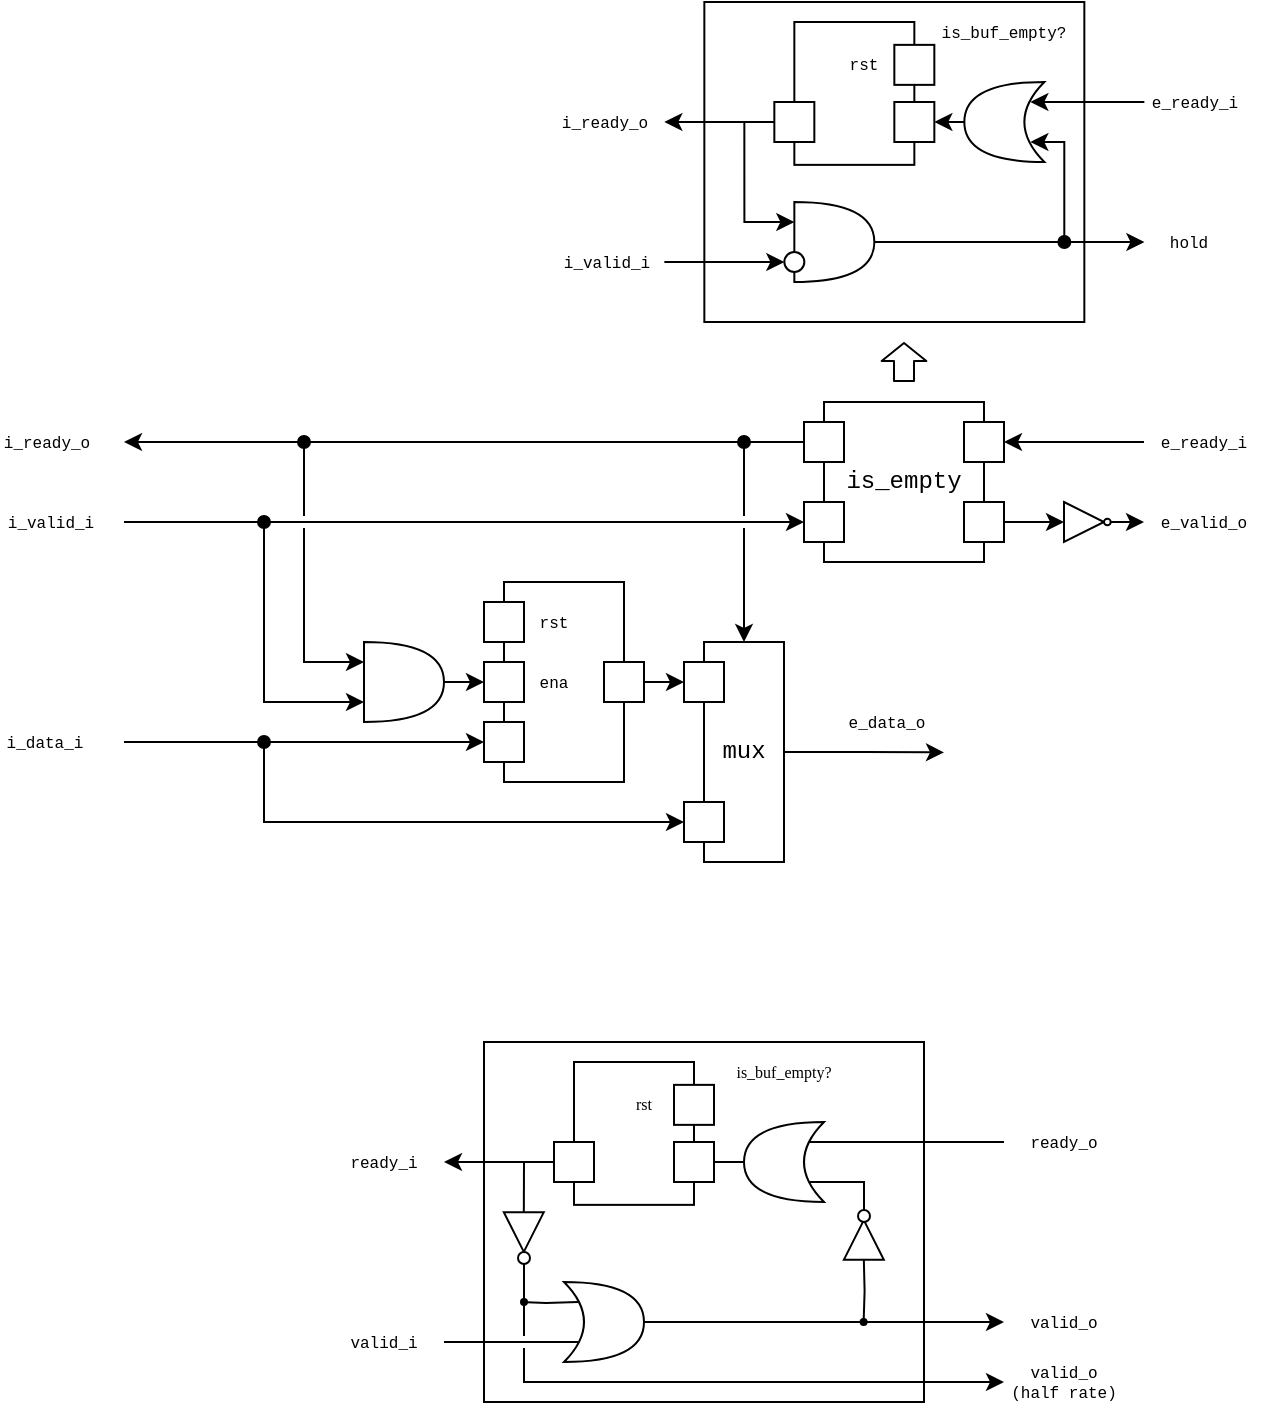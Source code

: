 <mxfile>
    <diagram id="bTk6z5YoxcTpvISLseEW" name="ready_skid_buffer">
        <mxGraphModel dx="703" dy="844" grid="1" gridSize="10" guides="1" tooltips="1" connect="1" arrows="1" fold="1" page="1" pageScale="1" pageWidth="850" pageHeight="1100" background="none" math="0" shadow="0">
            <root>
                <mxCell id="0"/>
                <mxCell id="1" parent="0"/>
                <mxCell id="45" value="" style="rounded=0;whiteSpace=wrap;html=1;fillColor=none;labelBackgroundColor=none;" parent="1" vertex="1">
                    <mxGeometry x="370.17" y="80" width="190" height="160" as="geometry"/>
                </mxCell>
                <mxCell id="46" value="" style="rounded=0;whiteSpace=wrap;html=1;fillColor=none;labelBackgroundColor=none;flipH=0;" parent="1" vertex="1">
                    <mxGeometry x="415.17" y="90" width="60" height="71.43" as="geometry"/>
                </mxCell>
                <mxCell id="47" value="" style="rounded=0;whiteSpace=wrap;html=1;labelBackgroundColor=none;flipH=0;" parent="1" vertex="1">
                    <mxGeometry x="465.17" y="101.43" width="20" height="20" as="geometry"/>
                </mxCell>
                <mxCell id="48" value="" style="rounded=0;whiteSpace=wrap;html=1;labelBackgroundColor=none;flipH=0;" parent="1" vertex="1">
                    <mxGeometry x="405.17" y="130" width="20" height="20" as="geometry"/>
                </mxCell>
                <mxCell id="49" value="" style="rounded=0;whiteSpace=wrap;html=1;labelBackgroundColor=none;flipH=0;" parent="1" vertex="1">
                    <mxGeometry x="465.17" y="130" width="20" height="20" as="geometry"/>
                </mxCell>
                <mxCell id="50" value="rst" style="text;html=1;align=center;verticalAlign=middle;whiteSpace=wrap;rounded=0;labelBackgroundColor=none;fontFamily=Courier New;fontSize=8;flipH=0;" parent="1" vertex="1">
                    <mxGeometry x="435.17" y="101.43" width="30" height="20" as="geometry"/>
                </mxCell>
                <mxCell id="51" style="edgeStyle=orthogonalEdgeStyle;rounded=0;orthogonalLoop=1;jettySize=auto;html=1;exitX=1;exitY=0.5;exitDx=0;exitDy=0;exitPerimeter=0;entryX=0.175;entryY=0.25;entryDx=0;entryDy=0;entryPerimeter=0;labelBackgroundColor=none;" parent="1" source="57" target="59" edge="1">
                    <mxGeometry relative="1" as="geometry">
                        <mxPoint x="520.17" y="160" as="sourcePoint"/>
                        <mxPoint x="567.17" y="150" as="targetPoint"/>
                        <Array as="points">
                            <mxPoint x="550.17" y="200"/>
                            <mxPoint x="550.17" y="150"/>
                        </Array>
                    </mxGeometry>
                </mxCell>
                <mxCell id="52" value="" style="endArrow=classic;html=1;rounded=0;entryX=0.5;entryY=0;entryDx=0;entryDy=0;jumpStyle=gap;labelBackgroundColor=none;" parent="1" target="60" edge="1">
                    <mxGeometry width="50" height="50" relative="1" as="geometry">
                        <mxPoint x="350.17" y="210" as="sourcePoint"/>
                        <mxPoint x="410.17" y="210" as="targetPoint"/>
                    </mxGeometry>
                </mxCell>
                <mxCell id="53" value="i_valid_i" style="edgeLabel;html=1;align=center;verticalAlign=middle;resizable=0;points=[];fontFamily=Courier New;fontSize=8;labelBackgroundColor=none;" parent="52" connectable="0" vertex="1">
                    <mxGeometry x="-0.625" relative="1" as="geometry">
                        <mxPoint x="-41" as="offset"/>
                    </mxGeometry>
                </mxCell>
                <mxCell id="54" value="" style="endArrow=classic;html=1;rounded=0;startArrow=none;startFill=0;exitX=0;exitY=0.5;exitDx=0;exitDy=0;labelBackgroundColor=none;" parent="1" source="48" edge="1">
                    <mxGeometry width="50" height="50" relative="1" as="geometry">
                        <mxPoint x="490.17" y="140" as="sourcePoint"/>
                        <mxPoint x="350.17" y="140" as="targetPoint"/>
                    </mxGeometry>
                </mxCell>
                <mxCell id="55" value="i_ready_o" style="edgeLabel;html=1;align=center;verticalAlign=middle;resizable=0;points=[];fontFamily=Courier New;fontSize=8;labelBackgroundColor=none;" parent="54" connectable="0" vertex="1">
                    <mxGeometry x="0.28" y="1" relative="1" as="geometry">
                        <mxPoint x="-50" y="-1" as="offset"/>
                    </mxGeometry>
                </mxCell>
                <mxCell id="56" style="edgeStyle=orthogonalEdgeStyle;rounded=0;orthogonalLoop=1;jettySize=auto;html=1;entryX=0;entryY=0.25;entryDx=0;entryDy=0;entryPerimeter=0;jumpStyle=gap;labelBackgroundColor=none;" parent="1" target="57" edge="1">
                    <mxGeometry relative="1" as="geometry">
                        <mxPoint x="520.17" y="190" as="targetPoint"/>
                        <Array as="points">
                            <mxPoint x="390.17" y="190"/>
                        </Array>
                        <mxPoint x="390.17" y="140" as="sourcePoint"/>
                    </mxGeometry>
                </mxCell>
                <mxCell id="57" value="" style="shape=or;whiteSpace=wrap;html=1;labelBackgroundColor=none;" parent="1" vertex="1">
                    <mxGeometry x="415.17" y="180" width="40" height="40" as="geometry"/>
                </mxCell>
                <mxCell id="58" style="edgeStyle=orthogonalEdgeStyle;rounded=0;orthogonalLoop=1;jettySize=auto;html=1;exitX=1;exitY=0.5;exitDx=0;exitDy=0;exitPerimeter=0;entryX=1;entryY=0.5;entryDx=0;entryDy=0;labelBackgroundColor=none;" parent="1" source="59" target="49" edge="1">
                    <mxGeometry relative="1" as="geometry">
                        <mxPoint x="505.17" y="140" as="sourcePoint"/>
                    </mxGeometry>
                </mxCell>
                <mxCell id="59" value="" style="shape=xor;whiteSpace=wrap;html=1;rotation=-180;labelBackgroundColor=none;" parent="1" vertex="1">
                    <mxGeometry x="500.17" y="120" width="40" height="40" as="geometry"/>
                </mxCell>
                <mxCell id="60" value="" style="ellipse;whiteSpace=wrap;html=1;aspect=fixed;rotation=-90;labelBackgroundColor=none;" parent="1" vertex="1">
                    <mxGeometry x="410.17" y="205" width="10" height="10" as="geometry"/>
                </mxCell>
                <mxCell id="61" value="" style="endArrow=classic;html=1;rounded=0;entryX=0.175;entryY=0.75;entryDx=0;entryDy=0;entryPerimeter=0;labelBackgroundColor=none;" parent="1" target="59" edge="1">
                    <mxGeometry width="50" height="50" relative="1" as="geometry">
                        <mxPoint x="590.17" y="130" as="sourcePoint"/>
                        <mxPoint x="540.17" y="160" as="targetPoint"/>
                    </mxGeometry>
                </mxCell>
                <mxCell id="62" value="&lt;span style=&quot;font-size: 8px;&quot;&gt;e_ready_i&lt;/span&gt;" style="edgeLabel;html=1;align=center;verticalAlign=middle;resizable=0;points=[];fontFamily=Courier New;labelBackgroundColor=none;" parent="61" connectable="0" vertex="1">
                    <mxGeometry x="0.072" y="1" relative="1" as="geometry">
                        <mxPoint x="55" y="-1" as="offset"/>
                    </mxGeometry>
                </mxCell>
                <mxCell id="63" value="is_buf_empty?" style="text;html=1;align=center;verticalAlign=middle;whiteSpace=wrap;rounded=0;fontFamily=Courier New;fontSize=8;labelBackgroundColor=none;" parent="1" vertex="1">
                    <mxGeometry x="480.17" y="80" width="80" height="30" as="geometry"/>
                </mxCell>
                <mxCell id="64" value="" style="endArrow=classic;html=1;rounded=0;edgeStyle=orthogonalEdgeStyle;startArrow=oval;startFill=1;jumpStyle=gap;labelBackgroundColor=none;" parent="1" edge="1">
                    <mxGeometry width="50" height="50" relative="1" as="geometry">
                        <mxPoint x="550.17" y="200" as="sourcePoint"/>
                        <mxPoint x="590.17" y="200" as="targetPoint"/>
                        <Array as="points">
                            <mxPoint x="590.17" y="200"/>
                        </Array>
                    </mxGeometry>
                </mxCell>
                <mxCell id="65" value="hold" style="edgeLabel;html=1;align=center;verticalAlign=middle;resizable=0;points=[];fontFamily=Courier New;fontSize=8;labelBackgroundColor=none;" parent="64" connectable="0" vertex="1">
                    <mxGeometry x="0.912" y="1" relative="1" as="geometry">
                        <mxPoint x="23" y="1" as="offset"/>
                    </mxGeometry>
                </mxCell>
                <mxCell id="66" value="is_empty" style="rounded=0;whiteSpace=wrap;html=1;fillColor=none;labelBackgroundColor=none;fontFamily=Courier New;" parent="1" vertex="1">
                    <mxGeometry x="430" y="280" width="80" height="80" as="geometry"/>
                </mxCell>
                <mxCell id="67" value="" style="rounded=0;whiteSpace=wrap;html=1;labelBackgroundColor=none;" parent="1" vertex="1">
                    <mxGeometry x="500" y="290" width="20" height="20" as="geometry"/>
                </mxCell>
                <mxCell id="68" value="" style="rounded=0;whiteSpace=wrap;html=1;labelBackgroundColor=none;" parent="1" vertex="1">
                    <mxGeometry x="500" y="330" width="20" height="20" as="geometry"/>
                </mxCell>
                <mxCell id="69" value="" style="rounded=0;whiteSpace=wrap;html=1;labelBackgroundColor=none;" parent="1" vertex="1">
                    <mxGeometry x="420" y="330" width="20" height="20" as="geometry"/>
                </mxCell>
                <mxCell id="70" value="" style="rounded=0;whiteSpace=wrap;html=1;labelBackgroundColor=none;" parent="1" vertex="1">
                    <mxGeometry x="420" y="290" width="20" height="20" as="geometry"/>
                </mxCell>
                <mxCell id="71" value="" style="endArrow=classic;html=1;rounded=0;entryX=0;entryY=0.5;entryDx=0;entryDy=0;jumpStyle=gap;labelBackgroundColor=none;" parent="1" target="69" edge="1">
                    <mxGeometry width="50" height="50" relative="1" as="geometry">
                        <mxPoint x="80" y="340" as="sourcePoint"/>
                        <mxPoint x="370" y="465" as="targetPoint"/>
                    </mxGeometry>
                </mxCell>
                <mxCell id="72" value="i_valid_i" style="edgeLabel;html=1;align=center;verticalAlign=middle;resizable=0;points=[];fontFamily=Courier New;fontSize=8;labelBackgroundColor=none;" parent="71" connectable="0" vertex="1">
                    <mxGeometry x="-0.625" relative="1" as="geometry">
                        <mxPoint x="-101" as="offset"/>
                    </mxGeometry>
                </mxCell>
                <mxCell id="73" value="" style="endArrow=classic;html=1;rounded=0;startArrow=none;startFill=0;exitX=0;exitY=0.5;exitDx=0;exitDy=0;labelBackgroundColor=none;" parent="1" source="70" edge="1">
                    <mxGeometry width="50" height="50" relative="1" as="geometry">
                        <mxPoint x="470" y="450" as="sourcePoint"/>
                        <mxPoint x="80" y="300" as="targetPoint"/>
                    </mxGeometry>
                </mxCell>
                <mxCell id="74" value="i_ready_o" style="edgeLabel;html=1;align=center;verticalAlign=middle;resizable=0;points=[];fontFamily=Courier New;fontSize=8;labelBackgroundColor=none;" parent="73" connectable="0" vertex="1">
                    <mxGeometry x="0.28" y="1" relative="1" as="geometry">
                        <mxPoint x="-162" y="-1" as="offset"/>
                    </mxGeometry>
                </mxCell>
                <mxCell id="75" value="" style="rounded=0;whiteSpace=wrap;html=1;fillColor=none;labelBackgroundColor=none;" parent="1" vertex="1">
                    <mxGeometry x="270" y="370" width="60" height="100" as="geometry"/>
                </mxCell>
                <mxCell id="76" value="" style="rounded=0;whiteSpace=wrap;html=1;labelBackgroundColor=none;" parent="1" vertex="1">
                    <mxGeometry x="260" y="380" width="20" height="20" as="geometry"/>
                </mxCell>
                <mxCell id="77" value="" style="rounded=0;whiteSpace=wrap;html=1;labelBackgroundColor=none;" parent="1" vertex="1">
                    <mxGeometry x="260" y="410" width="20" height="20" as="geometry"/>
                </mxCell>
                <mxCell id="78" value="" style="rounded=0;whiteSpace=wrap;html=1;labelBackgroundColor=none;" parent="1" vertex="1">
                    <mxGeometry x="260" y="440" width="20" height="20" as="geometry"/>
                </mxCell>
                <mxCell id="79" style="edgeStyle=orthogonalEdgeStyle;rounded=0;orthogonalLoop=1;jettySize=auto;html=1;exitX=1;exitY=0.5;exitDx=0;exitDy=0;entryX=0;entryY=0.5;entryDx=0;entryDy=0;labelBackgroundColor=none;" parent="1" source="80" target="94" edge="1">
                    <mxGeometry relative="1" as="geometry"/>
                </mxCell>
                <mxCell id="80" value="" style="rounded=0;whiteSpace=wrap;html=1;labelBackgroundColor=none;" parent="1" vertex="1">
                    <mxGeometry x="320" y="410" width="20" height="20" as="geometry"/>
                </mxCell>
                <mxCell id="81" value="rst" style="text;html=1;align=center;verticalAlign=middle;whiteSpace=wrap;rounded=0;labelBackgroundColor=none;fontFamily=Courier New;fontSize=8;" parent="1" vertex="1">
                    <mxGeometry x="280" y="380" width="30" height="20" as="geometry"/>
                </mxCell>
                <mxCell id="82" value="ena" style="text;html=1;align=center;verticalAlign=middle;whiteSpace=wrap;rounded=0;labelBackgroundColor=none;fontFamily=Courier New;fontSize=8;" parent="1" vertex="1">
                    <mxGeometry x="280" y="410" width="30" height="20" as="geometry"/>
                </mxCell>
                <mxCell id="83" value="" style="endArrow=classic;html=1;rounded=0;entryX=0;entryY=0.25;entryDx=0;entryDy=0;entryPerimeter=0;edgeStyle=orthogonalEdgeStyle;startArrow=oval;startFill=1;jumpStyle=gap;labelBackgroundColor=none;" parent="1" target="85" edge="1">
                    <mxGeometry width="50" height="50" relative="1" as="geometry">
                        <mxPoint x="170" y="300" as="sourcePoint"/>
                        <mxPoint x="46" y="390" as="targetPoint"/>
                        <Array as="points">
                            <mxPoint x="170" y="410"/>
                        </Array>
                    </mxGeometry>
                </mxCell>
                <mxCell id="84" style="edgeStyle=orthogonalEdgeStyle;rounded=0;orthogonalLoop=1;jettySize=auto;html=1;exitX=1;exitY=0.5;exitDx=0;exitDy=0;exitPerimeter=0;entryX=0;entryY=0.5;entryDx=0;entryDy=0;labelBackgroundColor=none;" parent="1" source="85" target="77" edge="1">
                    <mxGeometry relative="1" as="geometry"/>
                </mxCell>
                <mxCell id="85" value="" style="shape=or;whiteSpace=wrap;html=1;labelBackgroundColor=none;" parent="1" vertex="1">
                    <mxGeometry x="200" y="400" width="40" height="40" as="geometry"/>
                </mxCell>
                <mxCell id="86" value="" style="endArrow=classic;html=1;rounded=0;entryX=0;entryY=0.75;entryDx=0;entryDy=0;entryPerimeter=0;edgeStyle=orthogonalEdgeStyle;startArrow=oval;startFill=1;jumpStyle=gap;labelBackgroundColor=none;" parent="1" target="85" edge="1">
                    <mxGeometry width="50" height="50" relative="1" as="geometry">
                        <mxPoint x="150" y="340" as="sourcePoint"/>
                        <mxPoint x="326" y="300" as="targetPoint"/>
                        <Array as="points">
                            <mxPoint x="150" y="430"/>
                        </Array>
                    </mxGeometry>
                </mxCell>
                <mxCell id="87" value="" style="endArrow=classic;html=1;rounded=0;exitX=1;exitY=0.5;exitDx=0;exitDy=0;entryX=0;entryY=0.5;entryDx=0;entryDy=0;labelBackgroundColor=none;" parent="1" source="68" target="100" edge="1">
                    <mxGeometry width="50" height="50" relative="1" as="geometry">
                        <mxPoint x="810" y="523.41" as="sourcePoint"/>
                        <mxPoint x="590" y="340" as="targetPoint"/>
                    </mxGeometry>
                </mxCell>
                <mxCell id="89" value="" style="endArrow=classic;html=1;rounded=0;entryX=0;entryY=0.5;entryDx=0;entryDy=0;labelBackgroundColor=none;" parent="1" target="78" edge="1">
                    <mxGeometry width="50" height="50" relative="1" as="geometry">
                        <mxPoint x="80" y="450" as="sourcePoint"/>
                        <mxPoint x="400" y="480" as="targetPoint"/>
                    </mxGeometry>
                </mxCell>
                <mxCell id="90" value="i_data_i" style="edgeLabel;html=1;align=center;verticalAlign=middle;resizable=0;points=[];fontSize=8;fontFamily=Courier New;labelBackgroundColor=none;" parent="89" connectable="0" vertex="1">
                    <mxGeometry x="-0.911" y="-2" relative="1" as="geometry">
                        <mxPoint x="-48" y="-2" as="offset"/>
                    </mxGeometry>
                </mxCell>
                <mxCell id="91" style="edgeStyle=orthogonalEdgeStyle;rounded=0;orthogonalLoop=1;jettySize=auto;html=1;exitX=1;exitY=0.5;exitDx=0;exitDy=0;labelBackgroundColor=none;" parent="1" source="93" edge="1">
                    <mxGeometry relative="1" as="geometry">
                        <mxPoint x="490" y="455.2" as="targetPoint"/>
                    </mxGeometry>
                </mxCell>
                <mxCell id="92" value="&lt;font style=&quot;font-size: 8px;&quot;&gt;e_data_o&lt;/font&gt;" style="edgeLabel;html=1;align=center;verticalAlign=middle;resizable=0;points=[];fontFamily=Courier New;fontSize=8;labelBackgroundColor=none;" parent="91" connectable="0" vertex="1">
                    <mxGeometry x="0.093" y="-2" relative="1" as="geometry">
                        <mxPoint x="7" y="-18" as="offset"/>
                    </mxGeometry>
                </mxCell>
                <mxCell id="93" value="mux" style="rounded=0;whiteSpace=wrap;html=1;fillColor=none;labelBackgroundColor=none;fontFamily=Courier New;" parent="1" vertex="1">
                    <mxGeometry x="370" y="400" width="40" height="110" as="geometry"/>
                </mxCell>
                <mxCell id="94" value="" style="rounded=0;whiteSpace=wrap;html=1;labelBackgroundColor=none;" parent="1" vertex="1">
                    <mxGeometry x="360" y="410" width="20" height="20" as="geometry"/>
                </mxCell>
                <mxCell id="95" value="" style="rounded=0;whiteSpace=wrap;html=1;labelBackgroundColor=none;" parent="1" vertex="1">
                    <mxGeometry x="360" y="480" width="20" height="20" as="geometry"/>
                </mxCell>
                <mxCell id="96" value="" style="endArrow=classic;html=1;rounded=0;entryX=0;entryY=0.5;entryDx=0;entryDy=0;edgeStyle=orthogonalEdgeStyle;startArrow=oval;startFill=1;labelBackgroundColor=none;" parent="1" target="95" edge="1">
                    <mxGeometry width="50" height="50" relative="1" as="geometry">
                        <mxPoint x="150" y="450" as="sourcePoint"/>
                        <mxPoint x="460" y="390" as="targetPoint"/>
                        <Array as="points">
                            <mxPoint x="150" y="490"/>
                        </Array>
                    </mxGeometry>
                </mxCell>
                <mxCell id="97" value="" style="endArrow=classic;html=1;rounded=0;entryX=0.5;entryY=0;entryDx=0;entryDy=0;startArrow=oval;startFill=1;jumpStyle=gap;labelBackgroundColor=none;" parent="1" target="93" edge="1">
                    <mxGeometry width="50" height="50" relative="1" as="geometry">
                        <mxPoint x="390" y="300" as="sourcePoint"/>
                        <mxPoint x="540" y="440" as="targetPoint"/>
                    </mxGeometry>
                </mxCell>
                <mxCell id="98" style="rounded=0;orthogonalLoop=1;jettySize=auto;html=1;entryX=1;entryY=0.5;entryDx=0;entryDy=0;labelBackgroundColor=none;" parent="1" target="67" edge="1">
                    <mxGeometry relative="1" as="geometry">
                        <mxPoint x="590" y="300" as="sourcePoint"/>
                        <mxPoint x="780" y="410" as="targetPoint"/>
                    </mxGeometry>
                </mxCell>
                <mxCell id="100" value="" style="triangle;whiteSpace=wrap;html=1;rotation=0;labelBackgroundColor=none;" parent="1" vertex="1">
                    <mxGeometry x="550" y="330" width="20" height="20" as="geometry"/>
                </mxCell>
                <mxCell id="102" style="edgeStyle=none;html=1;exitX=0.5;exitY=1;exitDx=0;exitDy=0;labelBackgroundColor=none;" parent="1" source="101" edge="1">
                    <mxGeometry relative="1" as="geometry">
                        <mxPoint x="590.0" y="340.054" as="targetPoint"/>
                    </mxGeometry>
                </mxCell>
                <mxCell id="101" value="" style="ellipse;whiteSpace=wrap;html=1;aspect=fixed;rotation=-90;labelBackgroundColor=none;" parent="1" vertex="1">
                    <mxGeometry x="570" y="338.317" width="3.361" height="3.361" as="geometry"/>
                </mxCell>
                <mxCell id="103" value="e_valid_o" style="text;html=1;strokeColor=none;fillColor=none;align=center;verticalAlign=middle;whiteSpace=wrap;rounded=0;fontFamily=Courier New;fontSize=8;labelBackgroundColor=none;" parent="1" vertex="1">
                    <mxGeometry x="590" y="335" width="60" height="10" as="geometry"/>
                </mxCell>
                <mxCell id="104" value="e_ready_i" style="text;html=1;strokeColor=none;fillColor=none;align=center;verticalAlign=middle;whiteSpace=wrap;rounded=0;fontFamily=Courier New;fontSize=8;labelBackgroundColor=none;" parent="1" vertex="1">
                    <mxGeometry x="590" y="295" width="60" height="10" as="geometry"/>
                </mxCell>
                <mxCell id="106" value="" style="shape=flexArrow;endArrow=classic;html=1;fontFamily=Lucida Console;fontSize=8;endWidth=11.333;endSize=2.667;fillColor=#FFFFFF;labelBackgroundColor=none;" parent="1" edge="1">
                    <mxGeometry width="50" height="50" relative="1" as="geometry">
                        <mxPoint x="470" y="270" as="sourcePoint"/>
                        <mxPoint x="470" y="250" as="targetPoint"/>
                    </mxGeometry>
                </mxCell>
                <mxCell id="107" value="" style="rounded=0;whiteSpace=wrap;html=1;fillColor=none;" parent="1" vertex="1">
                    <mxGeometry x="260" y="600" width="220" height="180" as="geometry"/>
                </mxCell>
                <mxCell id="108" value="" style="rounded=0;whiteSpace=wrap;html=1;fillColor=none;labelBackgroundColor=none;flipH=0;" parent="1" vertex="1">
                    <mxGeometry x="305" y="610" width="60" height="71.43" as="geometry"/>
                </mxCell>
                <mxCell id="109" value="" style="rounded=0;whiteSpace=wrap;html=1;labelBackgroundColor=none;flipH=0;" parent="1" vertex="1">
                    <mxGeometry x="355" y="621.43" width="20" height="20" as="geometry"/>
                </mxCell>
                <mxCell id="110" value="" style="rounded=0;whiteSpace=wrap;html=1;labelBackgroundColor=none;flipH=0;" parent="1" vertex="1">
                    <mxGeometry x="295" y="650" width="20" height="20" as="geometry"/>
                </mxCell>
                <mxCell id="111" value="" style="rounded=0;whiteSpace=wrap;html=1;labelBackgroundColor=none;flipH=0;" parent="1" vertex="1">
                    <mxGeometry x="355" y="650" width="20" height="20" as="geometry"/>
                </mxCell>
                <mxCell id="112" value="rst" style="text;html=1;align=center;verticalAlign=middle;whiteSpace=wrap;rounded=0;labelBackgroundColor=none;fontFamily=Lucida Console;fontSize=8;flipH=0;" parent="1" vertex="1">
                    <mxGeometry x="325" y="621.43" width="30" height="20" as="geometry"/>
                </mxCell>
                <mxCell id="113" value="" style="endArrow=none;html=1;rounded=0;entryX=0.175;entryY=0.75;entryDx=0;entryDy=0;jumpStyle=gap;entryPerimeter=0;endFill=0;" parent="1" target="125" edge="1">
                    <mxGeometry width="50" height="50" relative="1" as="geometry">
                        <mxPoint x="240" y="750" as="sourcePoint"/>
                        <mxPoint x="300" y="750" as="targetPoint"/>
                    </mxGeometry>
                </mxCell>
                <mxCell id="115" value="" style="endArrow=classic;html=1;rounded=0;startArrow=none;startFill=0;exitX=0;exitY=0.5;exitDx=0;exitDy=0;" parent="1" source="110" edge="1">
                    <mxGeometry width="50" height="50" relative="1" as="geometry">
                        <mxPoint x="380" y="660" as="sourcePoint"/>
                        <mxPoint x="240" y="660" as="targetPoint"/>
                    </mxGeometry>
                </mxCell>
                <mxCell id="117" style="edgeStyle=orthogonalEdgeStyle;rounded=0;orthogonalLoop=1;jettySize=auto;html=1;exitX=1;exitY=0.5;exitDx=0;exitDy=0;exitPerimeter=0;entryX=1;entryY=0.5;entryDx=0;entryDy=0;endArrow=none;endFill=0;" parent="1" source="118" target="111" edge="1">
                    <mxGeometry relative="1" as="geometry">
                        <mxPoint x="395" y="660" as="sourcePoint"/>
                    </mxGeometry>
                </mxCell>
                <mxCell id="118" value="" style="shape=xor;whiteSpace=wrap;html=1;rotation=-180;" parent="1" vertex="1">
                    <mxGeometry x="390" y="640" width="40" height="40" as="geometry"/>
                </mxCell>
                <mxCell id="119" value="" style="endArrow=none;html=1;rounded=0;entryX=0.175;entryY=0.75;entryDx=0;entryDy=0;entryPerimeter=0;endFill=0;exitX=0;exitY=0.5;exitDx=0;exitDy=0;" parent="1" source="134" target="118" edge="1">
                    <mxGeometry width="50" height="50" relative="1" as="geometry">
                        <mxPoint x="480" y="650" as="sourcePoint"/>
                        <mxPoint x="430" y="680" as="targetPoint"/>
                    </mxGeometry>
                </mxCell>
                <mxCell id="121" value="is_buf_empty?" style="text;html=1;align=center;verticalAlign=middle;whiteSpace=wrap;rounded=0;fontFamily=Lucida Console;fontSize=8;" parent="1" vertex="1">
                    <mxGeometry x="370" y="600" width="80" height="30" as="geometry"/>
                </mxCell>
                <mxCell id="122" value="" style="endArrow=classic;html=1;rounded=0;edgeStyle=orthogonalEdgeStyle;startArrow=none;startFill=0;jumpStyle=gap;entryX=0;entryY=0.5;entryDx=0;entryDy=0;exitX=1;exitY=0.5;exitDx=0;exitDy=0;exitPerimeter=0;" parent="1" source="125" target="133" edge="1">
                    <mxGeometry width="50" height="50" relative="1" as="geometry">
                        <mxPoint x="440" y="740" as="sourcePoint"/>
                        <mxPoint x="480" y="740" as="targetPoint"/>
                        <Array as="points"/>
                    </mxGeometry>
                </mxCell>
                <mxCell id="124" style="edgeStyle=orthogonalEdgeStyle;rounded=0;orthogonalLoop=1;jettySize=auto;html=1;endArrow=none;endFill=0;jumpStyle=gap;startArrow=classic;startFill=1;exitX=0;exitY=0.5;exitDx=0;exitDy=0;entryX=0.5;entryY=1;entryDx=0;entryDy=0;" parent="1" source="130" target="143" edge="1">
                    <mxGeometry relative="1" as="geometry">
                        <mxPoint x="280" y="730" as="targetPoint"/>
                        <mxPoint x="480" y="770" as="sourcePoint"/>
                    </mxGeometry>
                </mxCell>
                <mxCell id="144" style="edgeStyle=orthogonalEdgeStyle;rounded=0;html=1;exitX=0.175;exitY=0.25;exitDx=0;exitDy=0;exitPerimeter=0;endArrow=none;endFill=0;entryX=0.175;entryY=0.25;entryDx=0;entryDy=0;entryPerimeter=0;startArrow=oval;startFill=1;startSize=3;" parent="1" target="125" edge="1">
                    <mxGeometry relative="1" as="geometry">
                        <mxPoint x="280" y="730.045" as="sourcePoint"/>
                    </mxGeometry>
                </mxCell>
                <mxCell id="125" value="" style="shape=xor;whiteSpace=wrap;html=1;rotation=0;" parent="1" vertex="1">
                    <mxGeometry x="300" y="720" width="40" height="40" as="geometry"/>
                </mxCell>
                <mxCell id="128" value="" style="edgeStyle=orthogonalEdgeStyle;rounded=0;orthogonalLoop=1;jettySize=auto;html=1;jumpStyle=gap;entryX=0;entryY=0.5;entryDx=0;entryDy=0;endArrow=none;endFill=0;" parent="1" target="142" edge="1">
                    <mxGeometry relative="1" as="geometry">
                        <mxPoint x="280" y="680" as="targetPoint"/>
                        <Array as="points">
                            <mxPoint x="280" y="670"/>
                        </Array>
                        <mxPoint x="280" y="660" as="sourcePoint"/>
                    </mxGeometry>
                </mxCell>
                <mxCell id="130" value="valid_o&lt;br&gt;(half rate)" style="text;html=1;align=center;verticalAlign=middle;whiteSpace=wrap;rounded=0;fontFamily=Courier New;fontSize=8;" parent="1" vertex="1">
                    <mxGeometry x="520" y="760" width="59.83" height="20" as="geometry"/>
                </mxCell>
                <mxCell id="133" value="valid_o" style="text;html=1;align=center;verticalAlign=middle;whiteSpace=wrap;rounded=0;fontFamily=Courier New;fontSize=8;" parent="1" vertex="1">
                    <mxGeometry x="520" y="730" width="59.83" height="20" as="geometry"/>
                </mxCell>
                <mxCell id="134" value="ready_o" style="text;html=1;align=center;verticalAlign=middle;whiteSpace=wrap;rounded=0;fontFamily=Courier New;fontSize=8;" parent="1" vertex="1">
                    <mxGeometry x="520" y="640" width="59.83" height="20" as="geometry"/>
                </mxCell>
                <mxCell id="135" value="ready_i" style="text;html=1;align=center;verticalAlign=middle;whiteSpace=wrap;rounded=0;fontFamily=Courier New;fontSize=8;" parent="1" vertex="1">
                    <mxGeometry x="180" y="650" width="60" height="20" as="geometry"/>
                </mxCell>
                <mxCell id="136" value="valid_i" style="text;html=1;align=center;verticalAlign=middle;whiteSpace=wrap;rounded=0;fontFamily=Courier New;fontSize=8;" parent="1" vertex="1">
                    <mxGeometry x="180" y="740" width="60" height="20" as="geometry"/>
                </mxCell>
                <mxCell id="139" value="" style="group;rotation=-90;" parent="1" vertex="1" connectable="0">
                    <mxGeometry x="435" y="684" width="30" height="20" as="geometry"/>
                </mxCell>
                <mxCell id="137" value="" style="triangle;whiteSpace=wrap;html=1;rotation=-90;" parent="139" vertex="1">
                    <mxGeometry x="5" y="5" width="19.83" height="20" as="geometry"/>
                </mxCell>
                <mxCell id="138" value="" style="ellipse;whiteSpace=wrap;html=1;aspect=fixed;rotation=-180;" parent="139" vertex="1">
                    <mxGeometry x="12" width="6" height="6" as="geometry"/>
                </mxCell>
                <mxCell id="140" style="edgeStyle=orthogonalEdgeStyle;html=1;exitX=0.5;exitY=1;exitDx=0;exitDy=0;entryX=0.175;entryY=0.25;entryDx=0;entryDy=0;entryPerimeter=0;endArrow=none;endFill=0;rounded=0;" parent="1" source="138" target="118" edge="1">
                    <mxGeometry relative="1" as="geometry">
                        <Array as="points">
                            <mxPoint x="450" y="670"/>
                        </Array>
                    </mxGeometry>
                </mxCell>
                <mxCell id="141" value="" style="group;rotation=90;" parent="1" vertex="1" connectable="0">
                    <mxGeometry x="265" y="690" width="30" height="20" as="geometry"/>
                </mxCell>
                <mxCell id="142" value="" style="triangle;whiteSpace=wrap;html=1;rotation=90;" parent="141" vertex="1">
                    <mxGeometry x="5" y="-5" width="19.83" height="20" as="geometry"/>
                </mxCell>
                <mxCell id="143" value="" style="ellipse;whiteSpace=wrap;html=1;aspect=fixed;rotation=0;" parent="141" vertex="1">
                    <mxGeometry x="12" y="15" width="6" height="6" as="geometry"/>
                </mxCell>
                <mxCell id="145" style="edgeStyle=orthogonalEdgeStyle;rounded=0;html=1;exitX=0;exitY=0.5;exitDx=0;exitDy=0;startArrow=oval;startFill=1;endArrow=none;endFill=0;entryX=0;entryY=0.5;entryDx=0;entryDy=0;startSize=3;" parent="1" target="137" edge="1">
                    <mxGeometry relative="1" as="geometry">
                        <mxPoint x="449.818" y="740" as="sourcePoint"/>
                    </mxGeometry>
                </mxCell>
            </root>
        </mxGraphModel>
    </diagram>
    <diagram id="lqfx9g4W4PFD_xoSbXED" name="skid_buffer">
        <mxGraphModel dx="703" dy="844" grid="1" gridSize="10" guides="1" tooltips="1" connect="1" arrows="1" fold="1" page="1" pageScale="1" pageWidth="850" pageHeight="1100" background="#000000" math="0" shadow="0">
            <root>
                <mxCell id="0"/>
                <mxCell id="1" parent="0"/>
                <mxCell id="QyWs2vnYldMj6pL9BIMT-1" value="" style="rounded=0;whiteSpace=wrap;html=1;fillColor=none;labelBackgroundColor=none;fontFamily=Courier New;" parent="1" vertex="1">
                    <mxGeometry x="200" y="600" width="120" height="70" as="geometry"/>
                </mxCell>
                <mxCell id="QyWs2vnYldMj6pL9BIMT-2" value="1" style="rounded=0;whiteSpace=wrap;html=1;labelBackgroundColor=none;" parent="1" vertex="1">
                    <mxGeometry x="320" y="610" width="20" height="20" as="geometry"/>
                </mxCell>
                <mxCell id="Hp7gQFfh8hOapxXc5eIy-1" style="edgeStyle=orthogonalEdgeStyle;html=1;exitX=0;exitY=0.5;exitDx=0;exitDy=0;entryX=0.5;entryY=0;entryDx=0;entryDy=0;rounded=0;jumpStyle=gap;" parent="1" source="QyWs2vnYldMj6pL9BIMT-4" target="OKm2hJtupIirSZHATeIc-3" edge="1">
                    <mxGeometry relative="1" as="geometry">
                        <Array as="points">
                            <mxPoint x="160" y="620"/>
                            <mxPoint x="160" y="700"/>
                            <mxPoint x="350" y="700"/>
                        </Array>
                    </mxGeometry>
                </mxCell>
                <mxCell id="QyWs2vnYldMj6pL9BIMT-4" value="1" style="rounded=0;whiteSpace=wrap;html=1;labelBackgroundColor=none;" parent="1" vertex="1">
                    <mxGeometry x="180" y="610" width="20" height="20" as="geometry"/>
                </mxCell>
                <mxCell id="QyWs2vnYldMj6pL9BIMT-5" value="0" style="rounded=0;whiteSpace=wrap;html=1;labelBackgroundColor=none;" parent="1" vertex="1">
                    <mxGeometry x="180" y="640" width="20" height="20" as="geometry"/>
                </mxCell>
                <mxCell id="QyWs2vnYldMj6pL9BIMT-6" value="e_ready_i" style="text;html=1;strokeColor=none;fillColor=none;align=center;verticalAlign=middle;whiteSpace=wrap;rounded=0;fontFamily=Courier New;fontSize=8;" parent="1" vertex="1">
                    <mxGeometry x="260" y="610" width="60" height="20" as="geometry"/>
                </mxCell>
                <mxCell id="QyWs2vnYldMj6pL9BIMT-7" value="e_valid_o" style="text;html=1;strokeColor=none;fillColor=none;align=center;verticalAlign=middle;whiteSpace=wrap;rounded=0;fontFamily=Courier New;fontSize=8;" parent="1" vertex="1">
                    <mxGeometry x="260" y="640" width="60" height="20" as="geometry"/>
                </mxCell>
                <mxCell id="QyWs2vnYldMj6pL9BIMT-8" value="i_ready_o" style="text;html=1;strokeColor=none;fillColor=none;align=center;verticalAlign=middle;whiteSpace=wrap;rounded=0;fontFamily=Courier New;fontSize=8;" parent="1" vertex="1">
                    <mxGeometry x="200" y="610" width="60" height="20" as="geometry"/>
                </mxCell>
                <mxCell id="QyWs2vnYldMj6pL9BIMT-9" value="i_valid_i" style="text;html=1;strokeColor=none;fillColor=none;align=center;verticalAlign=middle;whiteSpace=wrap;rounded=0;fontFamily=Courier New;fontSize=8;" parent="1" vertex="1">
                    <mxGeometry x="200" y="640" width="60" height="20" as="geometry"/>
                </mxCell>
                <mxCell id="QyWs2vnYldMj6pL9BIMT-10" value="buffer ready indicator" style="text;html=1;strokeColor=none;fillColor=none;align=center;verticalAlign=middle;whiteSpace=wrap;rounded=0;fontFamily=Courier New;fontSize=8;" parent="1" vertex="1">
                    <mxGeometry x="200" y="670" width="120" height="20" as="geometry"/>
                </mxCell>
                <mxCell id="QyWs2vnYldMj6pL9BIMT-11" value="" style="rounded=0;whiteSpace=wrap;html=1;fillColor=none;labelBackgroundColor=none;fontFamily=Courier New;" parent="1" vertex="1">
                    <mxGeometry x="500" y="600" width="120" height="70" as="geometry"/>
                </mxCell>
                <mxCell id="QyWs2vnYldMj6pL9BIMT-12" value="1" style="rounded=0;whiteSpace=wrap;html=1;labelBackgroundColor=none;" parent="1" vertex="1">
                    <mxGeometry x="620.24" y="640" width="20" height="20" as="geometry"/>
                </mxCell>
                <mxCell id="QyWs2vnYldMj6pL9BIMT-13" value="1" style="rounded=0;whiteSpace=wrap;html=1;labelBackgroundColor=none;" parent="1" vertex="1">
                    <mxGeometry x="480.24" y="640" width="20" height="20" as="geometry"/>
                </mxCell>
                <mxCell id="OAxbRs4qj2Z6pax6J_Tx-2" style="edgeStyle=orthogonalEdgeStyle;rounded=0;html=1;exitX=0;exitY=0.5;exitDx=0;exitDy=0;entryX=1;entryY=0.5;entryDx=0;entryDy=0;" parent="1" source="QyWs2vnYldMj6pL9BIMT-14" target="QyWs2vnYldMj6pL9BIMT-2" edge="1">
                    <mxGeometry relative="1" as="geometry"/>
                </mxCell>
                <mxCell id="QyWs2vnYldMj6pL9BIMT-14" value="1" style="rounded=0;whiteSpace=wrap;html=1;labelBackgroundColor=none;" parent="1" vertex="1">
                    <mxGeometry x="480.48" y="610" width="20" height="20" as="geometry"/>
                </mxCell>
                <mxCell id="QyWs2vnYldMj6pL9BIMT-16" value="e_ready_i" style="text;html=1;strokeColor=none;fillColor=none;align=center;verticalAlign=middle;whiteSpace=wrap;rounded=0;fontFamily=Courier New;fontSize=8;" parent="1" vertex="1">
                    <mxGeometry x="560.24" y="610" width="60" height="20" as="geometry"/>
                </mxCell>
                <mxCell id="QyWs2vnYldMj6pL9BIMT-17" value="i_ready_o" style="text;html=1;strokeColor=none;fillColor=none;align=center;verticalAlign=middle;whiteSpace=wrap;rounded=0;fontFamily=Courier New;fontSize=8;" parent="1" vertex="1">
                    <mxGeometry x="499.76" y="610" width="60" height="20" as="geometry"/>
                </mxCell>
                <mxCell id="QyWs2vnYldMj6pL9BIMT-18" value="e_valid_o" style="text;html=1;strokeColor=none;fillColor=none;align=center;verticalAlign=middle;whiteSpace=wrap;rounded=0;fontFamily=Courier New;fontSize=8;" parent="1" vertex="1">
                    <mxGeometry x="560.24" y="640" width="60" height="20" as="geometry"/>
                </mxCell>
                <mxCell id="QyWs2vnYldMj6pL9BIMT-20" value="oreg valid indicator" style="text;html=1;strokeColor=none;fillColor=none;align=center;verticalAlign=middle;whiteSpace=wrap;rounded=0;fontFamily=Courier New;fontSize=8;" parent="1" vertex="1">
                    <mxGeometry x="499.76" y="670" width="119.76" height="20" as="geometry"/>
                </mxCell>
                <mxCell id="QyWs2vnYldMj6pL9BIMT-24" value="idle = !i_valid_i * i_ready_q&lt;br&gt;busy = !idle = i_valid_i || !i_ready_q&lt;br&gt;i_ready_q &amp;lt;= e_ready_i || idle" style="text;html=1;strokeColor=none;fillColor=none;align=center;verticalAlign=middle;whiteSpace=wrap;rounded=0;fontFamily=Courier New;fontSize=8;" parent="1" vertex="1">
                    <mxGeometry x="160" y="560" width="200" height="40" as="geometry"/>
                </mxCell>
                <mxCell id="nNiI5l8IPvE4AkYTqCR0-2" value="1" style="rounded=0;whiteSpace=wrap;html=1;labelBackgroundColor=none;" parent="1" vertex="1">
                    <mxGeometry x="620.24" y="610" width="20" height="20" as="geometry"/>
                </mxCell>
                <mxCell id="nNiI5l8IPvE4AkYTqCR0-3" value="i_valid_i" style="text;html=1;strokeColor=none;fillColor=none;align=center;verticalAlign=middle;whiteSpace=wrap;rounded=0;fontFamily=Courier New;fontSize=8;" parent="1" vertex="1">
                    <mxGeometry x="500.24" y="640" width="60" height="20" as="geometry"/>
                </mxCell>
                <mxCell id="OKm2hJtupIirSZHATeIc-22" style="edgeStyle=orthogonalEdgeStyle;rounded=0;html=1;exitX=1;exitY=0.5;exitDx=0;exitDy=0;entryX=0.175;entryY=0.25;entryDx=0;entryDy=0;fontFamily=Courier New;fontSize=8;entryPerimeter=0;" parent="1" source="rNCnHnNSrJ_f5nlm9Ye--31" target="OKm2hJtupIirSZHATeIc-41" edge="1">
                    <mxGeometry relative="1" as="geometry">
                        <Array as="points">
                            <mxPoint x="380" y="650"/>
                            <mxPoint x="380" y="650"/>
                        </Array>
                    </mxGeometry>
                </mxCell>
                <mxCell id="rNCnHnNSrJ_f5nlm9Ye--31" value="1" style="rounded=0;whiteSpace=wrap;html=1;labelBackgroundColor=none;" parent="1" vertex="1">
                    <mxGeometry x="320" y="640" width="20" height="20" as="geometry"/>
                </mxCell>
                <mxCell id="OKm2hJtupIirSZHATeIc-5" style="edgeStyle=none;html=1;exitX=1;exitY=0.5;exitDx=0;exitDy=0;entryX=0;entryY=0.75;entryDx=0;entryDy=0;" parent="1" source="OKm2hJtupIirSZHATeIc-1" target="OKm2hJtupIirSZHATeIc-3" edge="1">
                    <mxGeometry relative="1" as="geometry"/>
                </mxCell>
                <mxCell id="OKm2hJtupIirSZHATeIc-21" style="edgeStyle=orthogonalEdgeStyle;html=1;exitX=0;exitY=0.25;exitDx=0;exitDy=0;fontFamily=Courier New;fontSize=8;rounded=0;entryX=0;entryY=0.5;entryDx=0;entryDy=0;" parent="1" target="OKm2hJtupIirSZHATeIc-1" edge="1">
                    <mxGeometry relative="1" as="geometry">
                        <mxPoint x="200" y="780" as="sourcePoint"/>
                        <Array as="points">
                            <mxPoint x="200" y="860"/>
                        </Array>
                    </mxGeometry>
                </mxCell>
                <mxCell id="OKm2hJtupIirSZHATeIc-1" value="" style="rounded=0;whiteSpace=wrap;html=1;fillColor=none;labelBackgroundColor=none;fontFamily=Courier New;" parent="1" vertex="1">
                    <mxGeometry x="240.24" y="820" width="40" height="80" as="geometry"/>
                </mxCell>
                <mxCell id="OKm2hJtupIirSZHATeIc-2" value="" style="rounded=0;whiteSpace=wrap;html=1;fillColor=none;labelBackgroundColor=none;fontFamily=Courier New;" parent="1" vertex="1">
                    <mxGeometry x="440.24" y="780" width="39.76" height="80" as="geometry"/>
                </mxCell>
                <mxCell id="OKm2hJtupIirSZHATeIc-4" style="edgeStyle=none;html=1;exitX=1;exitY=0.5;exitDx=0;exitDy=0;entryX=0;entryY=0.5;entryDx=0;entryDy=0;" parent="1" source="OKm2hJtupIirSZHATeIc-3" target="OKm2hJtupIirSZHATeIc-2" edge="1">
                    <mxGeometry relative="1" as="geometry"/>
                </mxCell>
                <mxCell id="OKm2hJtupIirSZHATeIc-6" style="edgeStyle=none;html=1;exitX=0;exitY=0.25;exitDx=0;exitDy=0;entryX=0;entryY=0.25;entryDx=0;entryDy=0;" parent="1" target="OKm2hJtupIirSZHATeIc-3" edge="1">
                    <mxGeometry relative="1" as="geometry">
                        <mxPoint x="160.24" y="780" as="sourcePoint"/>
                    </mxGeometry>
                </mxCell>
                <mxCell id="OKm2hJtupIirSZHATeIc-29" style="edgeStyle=orthogonalEdgeStyle;rounded=0;html=1;exitX=0.5;exitY=0;exitDx=0;exitDy=0;fontFamily=Courier New;fontSize=8;entryX=0.5;entryY=0;entryDx=0;entryDy=0;" parent="1" target="OKm2hJtupIirSZHATeIc-3" edge="1">
                    <mxGeometry relative="1" as="geometry">
                        <mxPoint x="350.2" y="720" as="sourcePoint"/>
                    </mxGeometry>
                </mxCell>
                <mxCell id="OKm2hJtupIirSZHATeIc-3" value="" style="rounded=0;whiteSpace=wrap;html=1;fillColor=none;labelBackgroundColor=none;fontFamily=Courier New;" parent="1" vertex="1">
                    <mxGeometry x="340.24" y="740" width="19.76" height="160" as="geometry"/>
                </mxCell>
                <mxCell id="OKm2hJtupIirSZHATeIc-12" value="" style="rounded=0;whiteSpace=wrap;html=1;fillColor=#00CC00;strokeColor=none;" parent="1" vertex="1">
                    <mxGeometry x="630" y="760" width="20" height="20" as="geometry"/>
                </mxCell>
                <mxCell id="OKm2hJtupIirSZHATeIc-27" value="stall = !e_ready_i * e_valid_q&lt;br&gt;e_valid_q &amp;lt;= i_valid_i || stall" style="text;html=1;strokeColor=none;fillColor=none;align=center;verticalAlign=middle;whiteSpace=wrap;rounded=0;fontFamily=Courier New;fontSize=8;" parent="1" vertex="1">
                    <mxGeometry x="460" y="560" width="200" height="40" as="geometry"/>
                </mxCell>
                <mxCell id="OKm2hJtupIirSZHATeIc-31" value="busy?" style="text;html=1;strokeColor=none;fillColor=none;align=center;verticalAlign=middle;whiteSpace=wrap;rounded=0;fontFamily=Courier New;fontSize=8;" parent="1" vertex="1">
                    <mxGeometry x="345" y="710" width="80" height="10" as="geometry"/>
                </mxCell>
                <mxCell id="OKm2hJtupIirSZHATeIc-33" style="edgeStyle=orthogonalEdgeStyle;rounded=0;html=1;exitX=1;exitY=0.5;exitDx=0;exitDy=0;exitPerimeter=0;entryX=0;entryY=0.5;entryDx=0;entryDy=0;fontFamily=Courier New;fontSize=8;" parent="1" source="OKm2hJtupIirSZHATeIc-32" target="QyWs2vnYldMj6pL9BIMT-5" edge="1">
                    <mxGeometry relative="1" as="geometry"/>
                </mxCell>
                <mxCell id="OKm2hJtupIirSZHATeIc-34" style="edgeStyle=orthogonalEdgeStyle;rounded=0;html=1;exitX=0;exitY=0.25;exitDx=0;exitDy=0;exitPerimeter=0;fontFamily=Courier New;fontSize=8;entryX=0;entryY=0.25;entryDx=0;entryDy=0;entryPerimeter=0;" parent="1" target="OKm2hJtupIirSZHATeIc-32" edge="1">
                    <mxGeometry relative="1" as="geometry">
                        <mxPoint x="60" y="639.889" as="sourcePoint"/>
                    </mxGeometry>
                </mxCell>
                <mxCell id="OKm2hJtupIirSZHATeIc-35" style="edgeStyle=orthogonalEdgeStyle;rounded=0;html=1;exitX=0;exitY=0.75;exitDx=0;exitDy=0;exitPerimeter=0;fontFamily=Courier New;fontSize=8;entryX=0;entryY=0.75;entryDx=0;entryDy=0;entryPerimeter=0;" parent="1" target="OKm2hJtupIirSZHATeIc-32" edge="1">
                    <mxGeometry relative="1" as="geometry">
                        <mxPoint x="60" y="659.889" as="sourcePoint"/>
                    </mxGeometry>
                </mxCell>
                <mxCell id="OKm2hJtupIirSZHATeIc-32" value="" style="shape=or;whiteSpace=wrap;html=1;labelBackgroundColor=none;" parent="1" vertex="1">
                    <mxGeometry x="100.24" y="630" width="40" height="40" as="geometry"/>
                </mxCell>
                <mxCell id="OKm2hJtupIirSZHATeIc-36" value="i_valid_i" style="text;html=1;strokeColor=none;fillColor=none;align=center;verticalAlign=middle;whiteSpace=wrap;rounded=0;fontFamily=Courier New;fontSize=8;" parent="1" vertex="1">
                    <mxGeometry x="50" y="610" width="60" height="20" as="geometry"/>
                </mxCell>
                <mxCell id="OKm2hJtupIirSZHATeIc-37" value="1" style="rounded=0;whiteSpace=wrap;html=1;labelBackgroundColor=none;" parent="1" vertex="1">
                    <mxGeometry x="30" y="630" width="20" height="20" as="geometry"/>
                </mxCell>
                <mxCell id="OKm2hJtupIirSZHATeIc-38" value="!oreg_i_ready" style="text;html=1;strokeColor=none;fillColor=none;align=center;verticalAlign=middle;whiteSpace=wrap;rounded=0;fontFamily=Courier New;fontSize=8;" parent="1" vertex="1">
                    <mxGeometry x="50" y="670" width="60" height="20" as="geometry"/>
                </mxCell>
                <mxCell id="OKm2hJtupIirSZHATeIc-39" value="0" style="rounded=0;whiteSpace=wrap;html=1;labelBackgroundColor=none;" parent="1" vertex="1">
                    <mxGeometry x="30" y="650" width="20" height="20" as="geometry"/>
                </mxCell>
                <mxCell id="OKm2hJtupIirSZHATeIc-42" style="edgeStyle=orthogonalEdgeStyle;rounded=0;html=1;exitX=0.175;exitY=0.75;exitDx=0;exitDy=0;exitPerimeter=0;fontFamily=Courier New;fontSize=8;entryX=0.175;entryY=0.75;entryDx=0;entryDy=0;entryPerimeter=0;" parent="1" target="OKm2hJtupIirSZHATeIc-41" edge="1">
                    <mxGeometry relative="1" as="geometry">
                        <mxPoint x="360" y="670" as="sourcePoint"/>
                    </mxGeometry>
                </mxCell>
                <mxCell id="OKm2hJtupIirSZHATeIc-44" style="edgeStyle=orthogonalEdgeStyle;rounded=0;html=1;exitX=1;exitY=0.5;exitDx=0;exitDy=0;exitPerimeter=0;entryX=0;entryY=0.5;entryDx=0;entryDy=0;fontFamily=Courier New;fontSize=8;" parent="1" source="OKm2hJtupIirSZHATeIc-41" target="QyWs2vnYldMj6pL9BIMT-13" edge="1">
                    <mxGeometry relative="1" as="geometry"/>
                </mxCell>
                <mxCell id="OKm2hJtupIirSZHATeIc-41" value="" style="shape=xor;whiteSpace=wrap;html=1;rotation=0;labelBackgroundColor=none;" parent="1" vertex="1">
                    <mxGeometry x="400.0" y="640.0" width="40" height="40" as="geometry"/>
                </mxCell>
                <mxCell id="OKm2hJtupIirSZHATeIc-43" value="i_valid_i" style="text;html=1;strokeColor=none;fillColor=none;align=center;verticalAlign=middle;whiteSpace=wrap;rounded=0;fontFamily=Courier New;fontSize=8;" parent="1" vertex="1">
                    <mxGeometry x="340.24" y="680" width="60" height="20" as="geometry"/>
                </mxCell>
                <mxCell id="OKm2hJtupIirSZHATeIc-46" value="0" style="rounded=0;whiteSpace=wrap;html=1;labelBackgroundColor=none;strokeColor=none;fillColor=none;" parent="1" vertex="1">
                    <mxGeometry x="340.3" y="850" width="20" height="20" as="geometry"/>
                </mxCell>
                <mxCell id="OKm2hJtupIirSZHATeIc-47" value="1" style="rounded=0;whiteSpace=wrap;html=1;labelBackgroundColor=none;strokeColor=none;fillColor=none;" parent="1" vertex="1">
                    <mxGeometry x="340" y="770" width="20" height="20" as="geometry"/>
                </mxCell>
                <mxCell id="OKm2hJtupIirSZHATeIc-48" value="" style="rounded=0;whiteSpace=wrap;html=1;fillColor=#a20025;strokeColor=#6F0000;fontColor=#ffffff;" parent="1" vertex="1">
                    <mxGeometry x="450.12" y="810" width="20" height="20" as="geometry"/>
                </mxCell>
                <mxCell id="OKm2hJtupIirSZHATeIc-49" value="" style="rounded=0;whiteSpace=wrap;html=1;fillColor=#1ba1e2;strokeColor=#006EAF;fontColor=#ffffff;" parent="1" vertex="1">
                    <mxGeometry x="130.24" y="760" width="20" height="20" as="geometry"/>
                </mxCell>
                <mxCell id="Hp7gQFfh8hOapxXc5eIy-2" value="" style="rounded=0;whiteSpace=wrap;html=1;fillColor=none;labelBackgroundColor=none;flipH=0;" parent="1" vertex="1">
                    <mxGeometry x="380" y="100" width="80" height="70" as="geometry"/>
                </mxCell>
                <mxCell id="Hp7gQFfh8hOapxXc5eIy-4" value="" style="rounded=0;whiteSpace=wrap;html=1;labelBackgroundColor=none;flipH=0;fillColor=none;" parent="1" vertex="1">
                    <mxGeometry x="460" y="110" width="10" height="20" as="geometry"/>
                </mxCell>
                <mxCell id="Hp7gQFfh8hOapxXc5eIy-39" style="edgeStyle=orthogonalEdgeStyle;rounded=0;jumpStyle=gap;html=1;exitX=1;exitY=0.5;exitDx=0;exitDy=0;entryX=0;entryY=0.5;entryDx=0;entryDy=0;" parent="1" source="Hp7gQFfh8hOapxXc5eIy-6" target="Hp7gQFfh8hOapxXc5eIy-28" edge="1">
                    <mxGeometry relative="1" as="geometry"/>
                </mxCell>
                <mxCell id="Hp7gQFfh8hOapxXc5eIy-6" value="" style="rounded=0;whiteSpace=wrap;html=1;labelBackgroundColor=none;flipH=0;fillColor=none;" parent="1" vertex="1">
                    <mxGeometry x="460" y="140" width="10" height="20" as="geometry"/>
                </mxCell>
                <mxCell id="Hp7gQFfh8hOapxXc5eIy-7" style="edgeStyle=none;html=1;exitX=0;exitY=0.5;exitDx=0;exitDy=0;entryX=1;entryY=0.5;entryDx=0;entryDy=0;" parent="1" source="Hp7gQFfh8hOapxXc5eIy-8" target="Hp7gQFfh8hOapxXc5eIy-17" edge="1">
                    <mxGeometry relative="1" as="geometry">
                        <mxPoint x="320" y="151.333" as="targetPoint"/>
                    </mxGeometry>
                </mxCell>
                <mxCell id="Hp7gQFfh8hOapxXc5eIy-8" value="" style="rounded=0;whiteSpace=wrap;html=1;labelBackgroundColor=none;flipH=0;fillColor=none;" parent="1" vertex="1">
                    <mxGeometry x="370" y="140" width="10" height="20" as="geometry"/>
                </mxCell>
                <mxCell id="Hp7gQFfh8hOapxXc5eIy-9" style="edgeStyle=none;html=1;exitX=1;exitY=0.5;exitDx=0;exitDy=0;entryX=0;entryY=0.5;entryDx=0;entryDy=0;" parent="1" source="Hp7gQFfh8hOapxXc5eIy-18" target="Hp7gQFfh8hOapxXc5eIy-10" edge="1">
                    <mxGeometry relative="1" as="geometry">
                        <mxPoint x="320" y="121.333" as="sourcePoint"/>
                    </mxGeometry>
                </mxCell>
                <mxCell id="Hp7gQFfh8hOapxXc5eIy-10" value="" style="rounded=0;whiteSpace=wrap;html=1;labelBackgroundColor=none;flipH=0;fillColor=none;" parent="1" vertex="1">
                    <mxGeometry x="370" y="110" width="10" height="20" as="geometry"/>
                </mxCell>
                <mxCell id="Hp7gQFfh8hOapxXc5eIy-11" value="ready" style="text;html=1;align=center;verticalAlign=middle;whiteSpace=wrap;rounded=0;labelBackgroundColor=none;fontFamily=Courier New;fontSize=8;flipH=0;" parent="1" vertex="1">
                    <mxGeometry x="420" y="110" width="40" height="20" as="geometry"/>
                </mxCell>
                <mxCell id="Hp7gQFfh8hOapxXc5eIy-12" value="ready" style="text;html=1;align=center;verticalAlign=middle;whiteSpace=wrap;rounded=0;labelBackgroundColor=none;fontFamily=Courier New;fontSize=8;flipH=0;" parent="1" vertex="1">
                    <mxGeometry x="380" y="140" width="40" height="20" as="geometry"/>
                </mxCell>
                <mxCell id="Hp7gQFfh8hOapxXc5eIy-13" value="valid" style="text;html=1;align=center;verticalAlign=middle;whiteSpace=wrap;rounded=0;labelBackgroundColor=none;fontFamily=Courier New;fontSize=8;flipH=0;" parent="1" vertex="1">
                    <mxGeometry x="380" y="110" width="40" height="20" as="geometry"/>
                </mxCell>
                <mxCell id="Hp7gQFfh8hOapxXc5eIy-14" value="valid" style="text;html=1;align=center;verticalAlign=middle;whiteSpace=wrap;rounded=0;labelBackgroundColor=none;fontFamily=Courier New;fontSize=8;flipH=0;" parent="1" vertex="1">
                    <mxGeometry x="420" y="140" width="40" height="20" as="geometry"/>
                </mxCell>
                <mxCell id="Hp7gQFfh8hOapxXc5eIy-17" value="ready" style="text;html=1;align=center;verticalAlign=middle;whiteSpace=wrap;rounded=0;labelBackgroundColor=none;fontFamily=Courier New;fontSize=8;flipH=0;" parent="1" vertex="1">
                    <mxGeometry x="40" y="140" width="40" height="20" as="geometry"/>
                </mxCell>
                <mxCell id="Hp7gQFfh8hOapxXc5eIy-18" value="valid" style="text;html=1;align=center;verticalAlign=middle;whiteSpace=wrap;rounded=0;labelBackgroundColor=none;fontFamily=Courier New;fontSize=8;flipH=0;" parent="1" vertex="1">
                    <mxGeometry x="40" y="110" width="40" height="20" as="geometry"/>
                </mxCell>
                <mxCell id="Hp7gQFfh8hOapxXc5eIy-19" value="Connected in this manner, these two primitives form a control logic of a pipeline skid buffer" style="text;html=1;align=center;verticalAlign=middle;whiteSpace=wrap;rounded=0;fontFamily=Courier New;fontSize=8;labelBackgroundColor=none;" parent="1" vertex="1">
                    <mxGeometry x="380" y="60" width="260" height="40" as="geometry"/>
                </mxCell>
                <mxCell id="Hp7gQFfh8hOapxXc5eIy-20" value="" style="rounded=0;whiteSpace=wrap;html=1;fillColor=none;labelBackgroundColor=none;flipH=0;" parent="1" vertex="1">
                    <mxGeometry x="580.3" y="100" width="80" height="70" as="geometry"/>
                </mxCell>
                <mxCell id="Hp7gQFfh8hOapxXc5eIy-21" style="edgeStyle=none;html=1;exitX=0;exitY=0.5;exitDx=0;exitDy=0;entryX=1;entryY=0.5;entryDx=0;entryDy=0;" parent="1" source="Hp7gQFfh8hOapxXc5eIy-33" target="Hp7gQFfh8hOapxXc5eIy-22" edge="1">
                    <mxGeometry relative="1" as="geometry">
                        <mxPoint x="720.3" y="121.333" as="sourcePoint"/>
                    </mxGeometry>
                </mxCell>
                <mxCell id="Hp7gQFfh8hOapxXc5eIy-22" value="" style="rounded=0;whiteSpace=wrap;html=1;labelBackgroundColor=none;flipH=0;fillColor=none;" parent="1" vertex="1">
                    <mxGeometry x="660.3" y="110" width="9.7" height="20" as="geometry"/>
                </mxCell>
                <mxCell id="Hp7gQFfh8hOapxXc5eIy-23" style="edgeStyle=none;html=1;exitX=1;exitY=0.5;exitDx=0;exitDy=0;entryX=0;entryY=0.5;entryDx=0;entryDy=0;" parent="1" source="Hp7gQFfh8hOapxXc5eIy-24" target="Hp7gQFfh8hOapxXc5eIy-34" edge="1">
                    <mxGeometry relative="1" as="geometry">
                        <mxPoint x="720.3" y="151.333" as="targetPoint"/>
                    </mxGeometry>
                </mxCell>
                <mxCell id="Hp7gQFfh8hOapxXc5eIy-24" value="" style="rounded=0;whiteSpace=wrap;html=1;labelBackgroundColor=none;flipH=0;fillColor=none;" parent="1" vertex="1">
                    <mxGeometry x="660.3" y="140" width="9.7" height="20" as="geometry"/>
                </mxCell>
                <mxCell id="Hp7gQFfh8hOapxXc5eIy-38" style="edgeStyle=orthogonalEdgeStyle;rounded=0;jumpStyle=gap;html=1;exitX=0;exitY=0.5;exitDx=0;exitDy=0;entryX=1;entryY=0.5;entryDx=0;entryDy=0;" parent="1" source="Hp7gQFfh8hOapxXc5eIy-26" target="Hp7gQFfh8hOapxXc5eIy-4" edge="1">
                    <mxGeometry relative="1" as="geometry"/>
                </mxCell>
                <mxCell id="Hp7gQFfh8hOapxXc5eIy-26" value="" style="rounded=0;whiteSpace=wrap;html=1;labelBackgroundColor=none;flipH=0;fillColor=none;" parent="1" vertex="1">
                    <mxGeometry x="570" y="110" width="10.3" height="20" as="geometry"/>
                </mxCell>
                <mxCell id="Hp7gQFfh8hOapxXc5eIy-28" value="" style="rounded=0;whiteSpace=wrap;html=1;labelBackgroundColor=none;flipH=0;fillColor=none;" parent="1" vertex="1">
                    <mxGeometry x="570" y="140" width="10.3" height="20" as="geometry"/>
                </mxCell>
                <mxCell id="Hp7gQFfh8hOapxXc5eIy-29" value="ready" style="text;html=1;align=center;verticalAlign=middle;whiteSpace=wrap;rounded=0;labelBackgroundColor=none;fontFamily=Courier New;fontSize=8;flipH=0;" parent="1" vertex="1">
                    <mxGeometry x="620.3" y="110" width="40" height="20" as="geometry"/>
                </mxCell>
                <mxCell id="Hp7gQFfh8hOapxXc5eIy-30" value="ready" style="text;html=1;align=center;verticalAlign=middle;whiteSpace=wrap;rounded=0;labelBackgroundColor=none;fontFamily=Courier New;fontSize=8;flipH=0;" parent="1" vertex="1">
                    <mxGeometry x="580.3" y="110" width="40" height="20" as="geometry"/>
                </mxCell>
                <mxCell id="Hp7gQFfh8hOapxXc5eIy-31" value="valid" style="text;html=1;align=center;verticalAlign=middle;whiteSpace=wrap;rounded=0;labelBackgroundColor=none;fontFamily=Courier New;fontSize=8;flipH=0;" parent="1" vertex="1">
                    <mxGeometry x="580.3" y="140" width="40" height="20" as="geometry"/>
                </mxCell>
                <mxCell id="Hp7gQFfh8hOapxXc5eIy-32" value="valid" style="text;html=1;align=center;verticalAlign=middle;whiteSpace=wrap;rounded=0;labelBackgroundColor=none;fontFamily=Courier New;fontSize=8;flipH=0;" parent="1" vertex="1">
                    <mxGeometry x="620.3" y="140" width="40" height="20" as="geometry"/>
                </mxCell>
                <mxCell id="Hp7gQFfh8hOapxXc5eIy-33" value="ready" style="text;html=1;align=center;verticalAlign=middle;whiteSpace=wrap;rounded=0;labelBackgroundColor=none;fontFamily=Courier New;fontSize=8;flipH=0;" parent="1" vertex="1">
                    <mxGeometry x="720.3" y="110" width="40" height="20" as="geometry"/>
                </mxCell>
                <mxCell id="Hp7gQFfh8hOapxXc5eIy-34" value="valid" style="text;html=1;align=center;verticalAlign=middle;whiteSpace=wrap;rounded=0;labelBackgroundColor=none;fontFamily=Courier New;fontSize=8;flipH=0;" parent="1" vertex="1">
                    <mxGeometry x="720.3" y="140" width="40" height="20" as="geometry"/>
                </mxCell>
                <mxCell id="WNwT5NoHUQoL1QYeQ9gg-1" value="breg &quot;ready&quot;" style="text;html=1;strokeColor=none;fillColor=none;align=center;verticalAlign=middle;whiteSpace=wrap;rounded=0;fontFamily=Courier New;fontSize=8;" parent="1" vertex="1">
                    <mxGeometry x="380" y="170" width="80" height="20" as="geometry"/>
                </mxCell>
                <mxCell id="WNwT5NoHUQoL1QYeQ9gg-3" value="oreg &quot;valid&quot;" style="text;html=1;strokeColor=none;fillColor=none;align=center;verticalAlign=middle;whiteSpace=wrap;rounded=0;fontFamily=Courier New;fontSize=8;" parent="1" vertex="1">
                    <mxGeometry x="580.3" y="170" width="80" height="20" as="geometry"/>
                </mxCell>
                <mxCell id="WNwT5NoHUQoL1QYeQ9gg-16" style="edgeStyle=orthogonalEdgeStyle;rounded=0;jumpStyle=gap;html=1;exitX=0.5;exitY=0;exitDx=0;exitDy=0;entryX=0.5;entryY=0;entryDx=0;entryDy=0;" parent="1" edge="1">
                    <mxGeometry relative="1" as="geometry">
                        <mxPoint x="339.88" y="240" as="targetPoint"/>
                        <mxPoint x="339.8" y="150" as="sourcePoint"/>
                        <Array as="points">
                            <mxPoint x="340" y="170"/>
                            <mxPoint x="340" y="170"/>
                        </Array>
                    </mxGeometry>
                </mxCell>
                <mxCell id="eupnsK79UZjrwIGTRr5z-1" value="" style="rounded=0;whiteSpace=wrap;html=1;fillColor=none;labelBackgroundColor=none;" parent="1" vertex="1">
                    <mxGeometry x="220" y="211.43" width="60" height="100" as="geometry"/>
                </mxCell>
                <mxCell id="eupnsK79UZjrwIGTRr5z-2" value="" style="rounded=0;whiteSpace=wrap;html=1;labelBackgroundColor=none;fillColor=none;" parent="1" vertex="1">
                    <mxGeometry x="210" y="221.43" width="10" height="20" as="geometry"/>
                </mxCell>
                <mxCell id="eupnsK79UZjrwIGTRr5z-3" value="" style="rounded=0;whiteSpace=wrap;html=1;labelBackgroundColor=none;fillColor=none;" parent="1" vertex="1">
                    <mxGeometry x="210" y="251.43" width="10" height="20" as="geometry"/>
                </mxCell>
                <mxCell id="Y_IgP2zm-r3j_RQ-asdF-1" style="edgeStyle=orthogonalEdgeStyle;rounded=0;jumpStyle=gap;html=1;exitX=1;exitY=0.5;exitDx=0;exitDy=0;entryX=0;entryY=0.5;entryDx=0;entryDy=0;" parent="1" source="Y_IgP2zm-r3j_RQ-asdF-2" target="eupnsK79UZjrwIGTRr5z-4" edge="1">
                    <mxGeometry relative="1" as="geometry">
                        <mxPoint x="80" y="291.333" as="sourcePoint"/>
                        <Array as="points">
                            <mxPoint x="80" y="290"/>
                        </Array>
                    </mxGeometry>
                </mxCell>
                <mxCell id="eupnsK79UZjrwIGTRr5z-4" value="" style="rounded=0;whiteSpace=wrap;html=1;labelBackgroundColor=none;fillColor=none;" parent="1" vertex="1">
                    <mxGeometry x="210" y="280" width="10" height="20" as="geometry"/>
                </mxCell>
                <mxCell id="eupnsK79UZjrwIGTRr5z-5" style="edgeStyle=orthogonalEdgeStyle;rounded=0;orthogonalLoop=1;jettySize=auto;html=1;exitX=1;exitY=0.5;exitDx=0;exitDy=0;entryX=0;entryY=0.5;entryDx=0;entryDy=0;labelBackgroundColor=none;" parent="1" source="eupnsK79UZjrwIGTRr5z-6" target="eupnsK79UZjrwIGTRr5z-12" edge="1">
                    <mxGeometry relative="1" as="geometry"/>
                </mxCell>
                <mxCell id="eupnsK79UZjrwIGTRr5z-6" value="" style="rounded=0;whiteSpace=wrap;html=1;labelBackgroundColor=none;fillColor=none;" parent="1" vertex="1">
                    <mxGeometry x="280" y="251.43" width="10" height="20" as="geometry"/>
                </mxCell>
                <mxCell id="eupnsK79UZjrwIGTRr5z-7" value="rst" style="text;html=1;align=center;verticalAlign=middle;whiteSpace=wrap;rounded=0;labelBackgroundColor=none;fontFamily=Courier New;fontSize=8;" parent="1" vertex="1">
                    <mxGeometry x="220" y="221.43" width="30" height="20" as="geometry"/>
                </mxCell>
                <mxCell id="eupnsK79UZjrwIGTRr5z-8" value="ena" style="text;html=1;align=center;verticalAlign=middle;whiteSpace=wrap;rounded=0;labelBackgroundColor=none;fontFamily=Courier New;fontSize=8;" parent="1" vertex="1">
                    <mxGeometry x="220" y="251.43" width="30" height="20" as="geometry"/>
                </mxCell>
                <mxCell id="eupnsK79UZjrwIGTRr5z-9" style="edgeStyle=orthogonalEdgeStyle;rounded=0;orthogonalLoop=1;jettySize=auto;html=1;exitX=1;exitY=0.5;exitDx=0;exitDy=0;exitPerimeter=0;entryX=0;entryY=0.5;entryDx=0;entryDy=0;labelBackgroundColor=none;" parent="1" source="eupnsK79UZjrwIGTRr5z-10" target="eupnsK79UZjrwIGTRr5z-3" edge="1">
                    <mxGeometry relative="1" as="geometry"/>
                </mxCell>
                <mxCell id="Dbe7euk4Tfi9u1cmrOEa-1" style="edgeStyle=orthogonalEdgeStyle;rounded=0;jumpStyle=gap;html=1;exitX=0;exitY=0.25;exitDx=0;exitDy=0;exitPerimeter=0;entryX=0;entryY=0.25;entryDx=0;entryDy=0;entryPerimeter=0;" parent="1" target="eupnsK79UZjrwIGTRr5z-10" edge="1">
                    <mxGeometry relative="1" as="geometry">
                        <mxPoint x="130" y="120" as="sourcePoint"/>
                        <Array as="points">
                            <mxPoint x="130" y="120"/>
                            <mxPoint x="130" y="251"/>
                        </Array>
                    </mxGeometry>
                </mxCell>
                <mxCell id="ALyEtB_Pt19cCmnys0TP-1" style="edgeStyle=orthogonalEdgeStyle;rounded=0;jumpStyle=gap;html=1;exitX=0;exitY=0.75;exitDx=0;exitDy=0;exitPerimeter=0;entryX=0;entryY=0.75;entryDx=0;entryDy=0;entryPerimeter=0;" parent="1" target="eupnsK79UZjrwIGTRr5z-10" edge="1">
                    <mxGeometry relative="1" as="geometry">
                        <mxPoint x="110" y="150" as="sourcePoint"/>
                        <Array as="points">
                            <mxPoint x="110" y="271"/>
                        </Array>
                    </mxGeometry>
                </mxCell>
                <mxCell id="eupnsK79UZjrwIGTRr5z-10" value="" style="shape=or;whiteSpace=wrap;html=1;labelBackgroundColor=none;fillColor=none;" parent="1" vertex="1">
                    <mxGeometry x="150" y="241.43" width="40" height="40" as="geometry"/>
                </mxCell>
                <mxCell id="U0QxFfCdWx8bEOKwo4TO-1" style="edgeStyle=orthogonalEdgeStyle;rounded=0;jumpStyle=gap;html=1;exitX=1;exitY=0.5;exitDx=0;exitDy=0;entryX=0;entryY=0.5;entryDx=0;entryDy=0;" parent="1" source="vVmm_-mws2iUZM0Asjw6-1" target="w7x6PBrucyei-OvtBLNR-5" edge="1">
                    <mxGeometry relative="1" as="geometry">
                        <mxPoint x="600" y="296.571" as="targetPoint"/>
                        <Array as="points">
                            <mxPoint x="370" y="320"/>
                            <mxPoint x="370" y="320"/>
                        </Array>
                    </mxGeometry>
                </mxCell>
                <mxCell id="eupnsK79UZjrwIGTRr5z-11" value="mux" style="rounded=0;whiteSpace=wrap;html=1;fillColor=none;labelBackgroundColor=none;fontFamily=Courier New;" parent="1" vertex="1">
                    <mxGeometry x="320" y="241.43" width="40" height="110" as="geometry"/>
                </mxCell>
                <mxCell id="eupnsK79UZjrwIGTRr5z-12" value="" style="rounded=0;whiteSpace=wrap;html=1;labelBackgroundColor=none;fillColor=none;" parent="1" vertex="1">
                    <mxGeometry x="310" y="251.43" width="10" height="20" as="geometry"/>
                </mxCell>
                <mxCell id="w7x6PBrucyei-OvtBLNR-1" style="edgeStyle=orthogonalEdgeStyle;rounded=0;jumpStyle=gap;html=1;entryX=0;entryY=0.5;entryDx=0;entryDy=0;" parent="1" target="eupnsK79UZjrwIGTRr5z-13" edge="1">
                    <mxGeometry relative="1" as="geometry">
                        <mxPoint x="110" y="290" as="sourcePoint"/>
                        <Array as="points">
                            <mxPoint x="110" y="331"/>
                        </Array>
                    </mxGeometry>
                </mxCell>
                <mxCell id="eupnsK79UZjrwIGTRr5z-13" value="" style="rounded=0;whiteSpace=wrap;html=1;labelBackgroundColor=none;fillColor=none;" parent="1" vertex="1">
                    <mxGeometry x="310" y="321.43" width="10" height="20" as="geometry"/>
                </mxCell>
                <mxCell id="Y_IgP2zm-r3j_RQ-asdF-2" value="data" style="text;html=1;align=center;verticalAlign=middle;whiteSpace=wrap;rounded=0;labelBackgroundColor=none;fontFamily=Courier New;fontSize=8;flipH=0;" parent="1" vertex="1">
                    <mxGeometry x="40" y="280" width="40" height="20" as="geometry"/>
                </mxCell>
                <mxCell id="w7x6PBrucyei-OvtBLNR-2" value="" style="rounded=0;whiteSpace=wrap;html=1;fillColor=none;labelBackgroundColor=none;" parent="1" vertex="1">
                    <mxGeometry x="610.48" y="240" width="60" height="100" as="geometry"/>
                </mxCell>
                <mxCell id="w7x6PBrucyei-OvtBLNR-3" value="" style="rounded=0;whiteSpace=wrap;html=1;labelBackgroundColor=none;fillColor=none;" parent="1" vertex="1">
                    <mxGeometry x="600.78" y="250" width="9.22" height="20" as="geometry"/>
                </mxCell>
                <mxCell id="w7x6PBrucyei-OvtBLNR-4" value="" style="rounded=0;whiteSpace=wrap;html=1;labelBackgroundColor=none;fillColor=none;" parent="1" vertex="1">
                    <mxGeometry x="600.78" y="280" width="9.22" height="20" as="geometry"/>
                </mxCell>
                <mxCell id="w7x6PBrucyei-OvtBLNR-5" value="" style="rounded=0;whiteSpace=wrap;html=1;labelBackgroundColor=none;fillColor=none;" parent="1" vertex="1">
                    <mxGeometry x="600.48" y="310" width="9.52" height="20" as="geometry"/>
                </mxCell>
                <mxCell id="vVmm_-mws2iUZM0Asjw6-2" style="edgeStyle=orthogonalEdgeStyle;rounded=0;jumpStyle=gap;html=1;exitX=1;exitY=0.5;exitDx=0;exitDy=0;entryX=0;entryY=0.5;entryDx=0;entryDy=0;" parent="1" source="w7x6PBrucyei-OvtBLNR-6" target="vVmm_-mws2iUZM0Asjw6-3" edge="1">
                    <mxGeometry relative="1" as="geometry">
                        <mxPoint x="700.48" y="289.905" as="targetPoint"/>
                    </mxGeometry>
                </mxCell>
                <mxCell id="w7x6PBrucyei-OvtBLNR-6" value="" style="rounded=0;whiteSpace=wrap;html=1;labelBackgroundColor=none;fillColor=none;" parent="1" vertex="1">
                    <mxGeometry x="670" y="280" width="10.48" height="20" as="geometry"/>
                </mxCell>
                <mxCell id="w7x6PBrucyei-OvtBLNR-7" value="rst" style="text;html=1;align=center;verticalAlign=middle;whiteSpace=wrap;rounded=0;labelBackgroundColor=none;fontFamily=Courier New;fontSize=8;" parent="1" vertex="1">
                    <mxGeometry x="610.48" y="250" width="30" height="20" as="geometry"/>
                </mxCell>
                <mxCell id="w7x6PBrucyei-OvtBLNR-8" value="ena" style="text;html=1;align=center;verticalAlign=middle;whiteSpace=wrap;rounded=0;labelBackgroundColor=none;fontFamily=Courier New;fontSize=8;" parent="1" vertex="1">
                    <mxGeometry x="610.48" y="280" width="30" height="20" as="geometry"/>
                </mxCell>
                <mxCell id="w7x6PBrucyei-OvtBLNR-9" style="edgeStyle=orthogonalEdgeStyle;rounded=0;orthogonalLoop=1;jettySize=auto;html=1;exitX=1;exitY=0.5;exitDx=0;exitDy=0;exitPerimeter=0;entryX=0;entryY=0.5;entryDx=0;entryDy=0;labelBackgroundColor=none;" parent="1" source="w7x6PBrucyei-OvtBLNR-10" target="w7x6PBrucyei-OvtBLNR-4" edge="1">
                    <mxGeometry relative="1" as="geometry"/>
                </mxCell>
                <mxCell id="w7x6PBrucyei-OvtBLNR-13" style="edgeStyle=orthogonalEdgeStyle;rounded=0;jumpStyle=gap;html=1;entryX=0;entryY=0.25;entryDx=0;entryDy=0;entryPerimeter=0;" parent="1" target="w7x6PBrucyei-OvtBLNR-10" edge="1">
                    <mxGeometry relative="1" as="geometry">
                        <mxPoint x="520" y="120" as="sourcePoint"/>
                        <Array as="points">
                            <mxPoint x="520" y="280"/>
                        </Array>
                    </mxGeometry>
                </mxCell>
                <mxCell id="w7x6PBrucyei-OvtBLNR-14" style="edgeStyle=orthogonalEdgeStyle;rounded=0;jumpStyle=gap;html=1;entryX=0;entryY=0.75;entryDx=0;entryDy=0;entryPerimeter=0;" parent="1" target="w7x6PBrucyei-OvtBLNR-10" edge="1">
                    <mxGeometry relative="1" as="geometry">
                        <mxPoint x="500" y="150" as="sourcePoint"/>
                        <Array as="points">
                            <mxPoint x="500" y="300"/>
                        </Array>
                    </mxGeometry>
                </mxCell>
                <mxCell id="w7x6PBrucyei-OvtBLNR-10" value="" style="shape=or;whiteSpace=wrap;html=1;labelBackgroundColor=none;fillColor=none;" parent="1" vertex="1">
                    <mxGeometry x="540.78" y="270" width="40" height="40" as="geometry"/>
                </mxCell>
                <mxCell id="vVmm_-mws2iUZM0Asjw6-1" value="" style="rounded=0;whiteSpace=wrap;html=1;labelBackgroundColor=none;fillColor=none;" parent="1" vertex="1">
                    <mxGeometry x="360" y="310" width="10.24" height="20" as="geometry"/>
                </mxCell>
                <mxCell id="vVmm_-mws2iUZM0Asjw6-3" value="data" style="text;html=1;align=center;verticalAlign=middle;whiteSpace=wrap;rounded=0;labelBackgroundColor=none;fontFamily=Courier New;fontSize=8;flipH=0;" parent="1" vertex="1">
                    <mxGeometry x="720" y="280" width="40" height="20" as="geometry"/>
                </mxCell>
                <mxCell id="fwHY4ra7ni6Q0rBO3aCs-1" value="" style="shape=flexArrow;endArrow=classic;html=1;rounded=0;jumpStyle=gap;" parent="1" edge="1">
                    <mxGeometry width="50" height="50" relative="1" as="geometry">
                        <mxPoint x="369.57" y="400" as="sourcePoint"/>
                        <mxPoint x="369.57" y="520" as="targetPoint"/>
                    </mxGeometry>
                </mxCell>
                <mxCell id="fwHY4ra7ni6Q0rBO3aCs-2" value="Possible power optimization stems from the fact that we don't need to write the breg for every valid transaction. We need to do so only when oreg is not ready. In turn it would require to add ingress valid at the oreg's input valid ??? well, this seems to be wrong, bc why would we write oreg if it's not ready?" style="text;html=1;align=center;verticalAlign=middle;whiteSpace=wrap;rounded=0;fontFamily=Courier New;fontSize=8;labelBackgroundColor=none;" parent="1" vertex="1">
                    <mxGeometry x="400.48" y="400" width="199.52" height="120" as="geometry"/>
                </mxCell>
                <mxCell id="D-Z9SbrdVACWxFpNb6oJ-1" value="" style="rounded=0;whiteSpace=wrap;html=1;fillColor=none;labelBackgroundColor=none;flipH=0;" parent="1" vertex="1">
                    <mxGeometry x="1000" y="90" width="80" height="70" as="geometry"/>
                </mxCell>
                <mxCell id="D-Z9SbrdVACWxFpNb6oJ-29" style="edgeStyle=none;html=1;exitX=0;exitY=0.5;exitDx=0;exitDy=0;entryX=1;entryY=0.5;entryDx=0;entryDy=0;" parent="1" source="D-Z9SbrdVACWxFpNb6oJ-28" target="D-Z9SbrdVACWxFpNb6oJ-2" edge="1">
                    <mxGeometry relative="1" as="geometry"/>
                </mxCell>
                <mxCell id="D-Z9SbrdVACWxFpNb6oJ-2" value="" style="rounded=0;whiteSpace=wrap;html=1;labelBackgroundColor=none;flipH=0;fillColor=none;" parent="1" vertex="1">
                    <mxGeometry x="1080" y="100" width="10" height="20" as="geometry"/>
                </mxCell>
                <mxCell id="D-Z9SbrdVACWxFpNb6oJ-31" style="edgeStyle=none;html=1;exitX=1;exitY=0.5;exitDx=0;exitDy=0;entryX=0;entryY=0.5;entryDx=0;entryDy=0;" parent="1" source="D-Z9SbrdVACWxFpNb6oJ-3" target="D-Z9SbrdVACWxFpNb6oJ-30" edge="1">
                    <mxGeometry relative="1" as="geometry"/>
                </mxCell>
                <mxCell id="D-Z9SbrdVACWxFpNb6oJ-3" value="" style="rounded=0;whiteSpace=wrap;html=1;labelBackgroundColor=none;flipH=0;fillColor=none;" parent="1" vertex="1">
                    <mxGeometry x="1080" y="130" width="10" height="20" as="geometry"/>
                </mxCell>
                <mxCell id="D-Z9SbrdVACWxFpNb6oJ-27" style="edgeStyle=none;html=1;exitX=0;exitY=0.5;exitDx=0;exitDy=0;entryX=1;entryY=0.5;entryDx=0;entryDy=0;" parent="1" source="D-Z9SbrdVACWxFpNb6oJ-4" target="D-Z9SbrdVACWxFpNb6oJ-26" edge="1">
                    <mxGeometry relative="1" as="geometry"/>
                </mxCell>
                <mxCell id="D-Z9SbrdVACWxFpNb6oJ-4" value="" style="rounded=0;whiteSpace=wrap;html=1;labelBackgroundColor=none;flipH=0;fillColor=none;" parent="1" vertex="1">
                    <mxGeometry x="990" y="130" width="10" height="20" as="geometry"/>
                </mxCell>
                <mxCell id="D-Z9SbrdVACWxFpNb6oJ-25" style="edgeStyle=none;html=1;exitX=0;exitY=0.5;exitDx=0;exitDy=0;entryX=1;entryY=0.5;entryDx=0;entryDy=0;" parent="1" source="D-Z9SbrdVACWxFpNb6oJ-5" target="D-Z9SbrdVACWxFpNb6oJ-24" edge="1">
                    <mxGeometry relative="1" as="geometry"/>
                </mxCell>
                <mxCell id="D-Z9SbrdVACWxFpNb6oJ-5" value="" style="rounded=0;whiteSpace=wrap;html=1;labelBackgroundColor=none;flipH=0;fillColor=none;" parent="1" vertex="1">
                    <mxGeometry x="990" y="100" width="10" height="20" as="geometry"/>
                </mxCell>
                <mxCell id="D-Z9SbrdVACWxFpNb6oJ-6" value="ready" style="text;html=1;align=center;verticalAlign=middle;whiteSpace=wrap;rounded=0;labelBackgroundColor=none;fontFamily=Courier New;fontSize=8;flipH=0;" parent="1" vertex="1">
                    <mxGeometry x="1040" y="100" width="40" height="20" as="geometry"/>
                </mxCell>
                <mxCell id="D-Z9SbrdVACWxFpNb6oJ-7" value="ready" style="text;html=1;align=center;verticalAlign=middle;whiteSpace=wrap;rounded=0;labelBackgroundColor=none;fontFamily=Courier New;fontSize=8;flipH=0;" parent="1" vertex="1">
                    <mxGeometry x="1000" y="130" width="40" height="20" as="geometry"/>
                </mxCell>
                <mxCell id="D-Z9SbrdVACWxFpNb6oJ-8" value="valid" style="text;html=1;align=center;verticalAlign=middle;whiteSpace=wrap;rounded=0;labelBackgroundColor=none;fontFamily=Courier New;fontSize=8;flipH=0;" parent="1" vertex="1">
                    <mxGeometry x="1000" y="100" width="40" height="20" as="geometry"/>
                </mxCell>
                <mxCell id="D-Z9SbrdVACWxFpNb6oJ-9" value="valid" style="text;html=1;align=center;verticalAlign=middle;whiteSpace=wrap;rounded=0;labelBackgroundColor=none;fontFamily=Courier New;fontSize=8;flipH=0;" parent="1" vertex="1">
                    <mxGeometry x="1040" y="130" width="40" height="20" as="geometry"/>
                </mxCell>
                <mxCell id="D-Z9SbrdVACWxFpNb6oJ-10" value="" style="rounded=0;whiteSpace=wrap;html=1;fillColor=none;labelBackgroundColor=none;" parent="1" vertex="1">
                    <mxGeometry x="1010" y="201.43" width="60" height="100" as="geometry"/>
                </mxCell>
                <mxCell id="D-Z9SbrdVACWxFpNb6oJ-11" value="" style="rounded=0;whiteSpace=wrap;html=1;labelBackgroundColor=none;fillColor=none;" parent="1" vertex="1">
                    <mxGeometry x="1000" y="211.43" width="10" height="20" as="geometry"/>
                </mxCell>
                <mxCell id="D-Z9SbrdVACWxFpNb6oJ-12" value="" style="rounded=0;whiteSpace=wrap;html=1;labelBackgroundColor=none;fillColor=none;" parent="1" vertex="1">
                    <mxGeometry x="1000" y="241.43" width="10" height="20" as="geometry"/>
                </mxCell>
                <mxCell id="D-Z9SbrdVACWxFpNb6oJ-13" value="" style="rounded=0;whiteSpace=wrap;html=1;labelBackgroundColor=none;fillColor=none;" parent="1" vertex="1">
                    <mxGeometry x="1000" y="270" width="10" height="20" as="geometry"/>
                </mxCell>
                <mxCell id="D-Z9SbrdVACWxFpNb6oJ-33" style="edgeStyle=none;html=1;exitX=1;exitY=0.5;exitDx=0;exitDy=0;entryX=0;entryY=0.5;entryDx=0;entryDy=0;" parent="1" source="D-Z9SbrdVACWxFpNb6oJ-14" target="D-Z9SbrdVACWxFpNb6oJ-32" edge="1">
                    <mxGeometry relative="1" as="geometry"/>
                </mxCell>
                <mxCell id="D-Z9SbrdVACWxFpNb6oJ-14" value="" style="rounded=0;whiteSpace=wrap;html=1;labelBackgroundColor=none;fillColor=none;" parent="1" vertex="1">
                    <mxGeometry x="1070" y="240" width="10" height="20" as="geometry"/>
                </mxCell>
                <mxCell id="D-Z9SbrdVACWxFpNb6oJ-15" value="rst" style="text;html=1;align=center;verticalAlign=middle;whiteSpace=wrap;rounded=0;labelBackgroundColor=none;fontFamily=Courier New;fontSize=8;" parent="1" vertex="1">
                    <mxGeometry x="1010" y="211.43" width="30" height="20" as="geometry"/>
                </mxCell>
                <mxCell id="D-Z9SbrdVACWxFpNb6oJ-16" value="ena" style="text;html=1;align=center;verticalAlign=middle;whiteSpace=wrap;rounded=0;labelBackgroundColor=none;fontFamily=Courier New;fontSize=8;" parent="1" vertex="1">
                    <mxGeometry x="1010" y="241.43" width="30" height="20" as="geometry"/>
                </mxCell>
                <mxCell id="D-Z9SbrdVACWxFpNb6oJ-17" style="edgeStyle=orthogonalEdgeStyle;rounded=0;orthogonalLoop=1;jettySize=auto;html=1;exitX=1;exitY=0.5;exitDx=0;exitDy=0;exitPerimeter=0;entryX=0;entryY=0.5;entryDx=0;entryDy=0;labelBackgroundColor=none;" parent="1" source="D-Z9SbrdVACWxFpNb6oJ-20" target="D-Z9SbrdVACWxFpNb6oJ-12" edge="1">
                    <mxGeometry relative="1" as="geometry"/>
                </mxCell>
                <mxCell id="D-Z9SbrdVACWxFpNb6oJ-18" style="edgeStyle=orthogonalEdgeStyle;rounded=0;jumpStyle=gap;html=1;exitX=0;exitY=0.25;exitDx=0;exitDy=0;exitPerimeter=0;entryX=0;entryY=0.25;entryDx=0;entryDy=0;entryPerimeter=0;" parent="1" target="D-Z9SbrdVACWxFpNb6oJ-20" edge="1">
                    <mxGeometry relative="1" as="geometry">
                        <mxPoint x="920" y="110" as="sourcePoint"/>
                        <Array as="points">
                            <mxPoint x="920" y="110"/>
                            <mxPoint x="920" y="241"/>
                        </Array>
                    </mxGeometry>
                </mxCell>
                <mxCell id="D-Z9SbrdVACWxFpNb6oJ-19" style="edgeStyle=orthogonalEdgeStyle;rounded=0;jumpStyle=gap;html=1;exitX=0;exitY=0.75;exitDx=0;exitDy=0;exitPerimeter=0;entryX=0;entryY=0.75;entryDx=0;entryDy=0;entryPerimeter=0;" parent="1" target="D-Z9SbrdVACWxFpNb6oJ-20" edge="1">
                    <mxGeometry relative="1" as="geometry">
                        <mxPoint x="900" y="140" as="sourcePoint"/>
                        <Array as="points">
                            <mxPoint x="900" y="261"/>
                        </Array>
                    </mxGeometry>
                </mxCell>
                <mxCell id="D-Z9SbrdVACWxFpNb6oJ-20" value="" style="shape=or;whiteSpace=wrap;html=1;labelBackgroundColor=none;fillColor=none;" parent="1" vertex="1">
                    <mxGeometry x="940" y="231.43" width="40" height="40" as="geometry"/>
                </mxCell>
                <mxCell id="D-Z9SbrdVACWxFpNb6oJ-21" value="data" style="text;html=1;align=center;verticalAlign=middle;whiteSpace=wrap;rounded=0;labelBackgroundColor=none;fontFamily=Courier New;fontSize=8;flipH=0;" parent="1" vertex="1">
                    <mxGeometry x="1010" y="270" width="30" height="20" as="geometry"/>
                </mxCell>
                <mxCell id="D-Z9SbrdVACWxFpNb6oJ-23" style="edgeStyle=none;html=1;exitX=1;exitY=0.5;exitDx=0;exitDy=0;entryX=0;entryY=0.5;entryDx=0;entryDy=0;" parent="1" source="D-Z9SbrdVACWxFpNb6oJ-22" target="D-Z9SbrdVACWxFpNb6oJ-13" edge="1">
                    <mxGeometry relative="1" as="geometry"/>
                </mxCell>
                <mxCell id="D-Z9SbrdVACWxFpNb6oJ-22" value="data" style="text;html=1;align=center;verticalAlign=middle;whiteSpace=wrap;rounded=0;labelBackgroundColor=none;fontFamily=Courier New;fontSize=8;flipH=0;" parent="1" vertex="1">
                    <mxGeometry x="845" y="270" width="30" height="20" as="geometry"/>
                </mxCell>
                <mxCell id="D-Z9SbrdVACWxFpNb6oJ-24" value="valid" style="text;html=1;align=center;verticalAlign=middle;whiteSpace=wrap;rounded=0;labelBackgroundColor=none;fontFamily=Courier New;fontSize=8;flipH=0;" parent="1" vertex="1">
                    <mxGeometry x="840" y="100" width="40" height="20" as="geometry"/>
                </mxCell>
                <mxCell id="D-Z9SbrdVACWxFpNb6oJ-26" value="ready" style="text;html=1;align=center;verticalAlign=middle;whiteSpace=wrap;rounded=0;labelBackgroundColor=none;fontFamily=Courier New;fontSize=8;flipH=0;" parent="1" vertex="1">
                    <mxGeometry x="840" y="130" width="40" height="20" as="geometry"/>
                </mxCell>
                <mxCell id="D-Z9SbrdVACWxFpNb6oJ-28" value="ready" style="text;html=1;align=center;verticalAlign=middle;whiteSpace=wrap;rounded=0;labelBackgroundColor=none;fontFamily=Courier New;fontSize=8;flipH=0;" parent="1" vertex="1">
                    <mxGeometry x="1120" y="100" width="40" height="20" as="geometry"/>
                </mxCell>
                <mxCell id="D-Z9SbrdVACWxFpNb6oJ-30" value="valid" style="text;html=1;align=center;verticalAlign=middle;whiteSpace=wrap;rounded=0;labelBackgroundColor=none;fontFamily=Courier New;fontSize=8;flipH=0;" parent="1" vertex="1">
                    <mxGeometry x="1120" y="130" width="40" height="20" as="geometry"/>
                </mxCell>
                <mxCell id="D-Z9SbrdVACWxFpNb6oJ-32" value="data" style="text;html=1;align=center;verticalAlign=middle;whiteSpace=wrap;rounded=0;labelBackgroundColor=none;fontFamily=Courier New;fontSize=8;flipH=0;" parent="1" vertex="1">
                    <mxGeometry x="1120" y="240" width="30" height="20" as="geometry"/>
                </mxCell>
                <mxCell id="D-Z9SbrdVACWxFpNb6oJ-34" value="" style="rounded=0;whiteSpace=wrap;html=1;fillColor=none;labelBackgroundColor=none;" parent="1" vertex="1">
                    <mxGeometry x="1010" y="360" width="60" height="100" as="geometry"/>
                </mxCell>
                <mxCell id="D-Z9SbrdVACWxFpNb6oJ-35" value="" style="rounded=0;whiteSpace=wrap;html=1;labelBackgroundColor=none;flipH=0;fillColor=none;" parent="1" vertex="1">
                    <mxGeometry x="1000" y="370" width="10" height="20" as="geometry"/>
                </mxCell>
                <mxCell id="D-Z9SbrdVACWxFpNb6oJ-69" style="edgeStyle=none;html=1;exitX=0;exitY=0.5;exitDx=0;exitDy=0;entryX=1;entryY=0.5;entryDx=0;entryDy=0;" parent="1" source="D-Z9SbrdVACWxFpNb6oJ-36" target="D-Z9SbrdVACWxFpNb6oJ-68" edge="1">
                    <mxGeometry relative="1" as="geometry"/>
                </mxCell>
                <mxCell id="D-Z9SbrdVACWxFpNb6oJ-36" value="" style="rounded=0;whiteSpace=wrap;html=1;labelBackgroundColor=none;flipH=0;fillColor=none;" parent="1" vertex="1">
                    <mxGeometry x="1000" y="400" width="10" height="20" as="geometry"/>
                </mxCell>
                <mxCell id="D-Z9SbrdVACWxFpNb6oJ-37" value="" style="rounded=0;whiteSpace=wrap;html=1;labelBackgroundColor=none;flipH=0;fillColor=none;" parent="1" vertex="1">
                    <mxGeometry x="1000" y="430" width="10" height="20" as="geometry"/>
                </mxCell>
                <mxCell id="D-Z9SbrdVACWxFpNb6oJ-38" value="" style="rounded=0;whiteSpace=wrap;html=1;labelBackgroundColor=none;flipH=0;fillColor=none;" parent="1" vertex="1">
                    <mxGeometry x="1070" y="370" width="10" height="20" as="geometry"/>
                </mxCell>
                <mxCell id="D-Z9SbrdVACWxFpNb6oJ-61" style="edgeStyle=none;html=1;exitX=1;exitY=0.5;exitDx=0;exitDy=0;entryX=0;entryY=0.5;entryDx=0;entryDy=0;" parent="1" source="D-Z9SbrdVACWxFpNb6oJ-39" target="D-Z9SbrdVACWxFpNb6oJ-49" edge="1">
                    <mxGeometry relative="1" as="geometry"/>
                </mxCell>
                <mxCell id="D-Z9SbrdVACWxFpNb6oJ-39" value="" style="rounded=0;whiteSpace=wrap;html=1;labelBackgroundColor=none;flipH=0;fillColor=none;" parent="1" vertex="1">
                    <mxGeometry x="1070" y="400" width="10" height="20" as="geometry"/>
                </mxCell>
                <mxCell id="D-Z9SbrdVACWxFpNb6oJ-74" style="edgeStyle=orthogonalEdgeStyle;rounded=0;jumpStyle=gap;html=1;exitX=1;exitY=0.5;exitDx=0;exitDy=0;entryX=0;entryY=0.5;entryDx=0;entryDy=0;" parent="1" source="D-Z9SbrdVACWxFpNb6oJ-40" target="D-Z9SbrdVACWxFpNb6oJ-63" edge="1">
                    <mxGeometry relative="1" as="geometry"/>
                </mxCell>
                <mxCell id="D-Z9SbrdVACWxFpNb6oJ-40" value="" style="rounded=0;whiteSpace=wrap;html=1;labelBackgroundColor=none;flipH=0;fillColor=none;" parent="1" vertex="1">
                    <mxGeometry x="1070" y="430" width="10" height="20" as="geometry"/>
                </mxCell>
                <mxCell id="D-Z9SbrdVACWxFpNb6oJ-41" value="valid" style="text;html=1;align=center;verticalAlign=middle;whiteSpace=wrap;rounded=0;labelBackgroundColor=none;fontFamily=Courier New;fontSize=8;flipH=0;" parent="1" vertex="1">
                    <mxGeometry x="1010" y="370" width="30" height="20" as="geometry"/>
                </mxCell>
                <mxCell id="D-Z9SbrdVACWxFpNb6oJ-42" value="ready" style="text;html=1;align=center;verticalAlign=middle;whiteSpace=wrap;rounded=0;labelBackgroundColor=none;fontFamily=Courier New;fontSize=8;flipH=0;" parent="1" vertex="1">
                    <mxGeometry x="1010" y="400" width="30" height="20" as="geometry"/>
                </mxCell>
                <mxCell id="D-Z9SbrdVACWxFpNb6oJ-43" value="data" style="text;html=1;align=center;verticalAlign=middle;whiteSpace=wrap;rounded=0;labelBackgroundColor=none;fontFamily=Courier New;fontSize=8;flipH=0;" parent="1" vertex="1">
                    <mxGeometry x="1010" y="430" width="30" height="20" as="geometry"/>
                </mxCell>
                <mxCell id="D-Z9SbrdVACWxFpNb6oJ-44" value="valid" style="text;html=1;align=center;verticalAlign=middle;whiteSpace=wrap;rounded=0;labelBackgroundColor=none;fontFamily=Courier New;fontSize=8;flipH=0;" parent="1" vertex="1">
                    <mxGeometry x="1040" y="400" width="30" height="20" as="geometry"/>
                </mxCell>
                <mxCell id="D-Z9SbrdVACWxFpNb6oJ-45" value="ready" style="text;html=1;align=center;verticalAlign=middle;whiteSpace=wrap;rounded=0;labelBackgroundColor=none;fontFamily=Courier New;fontSize=8;flipH=0;" parent="1" vertex="1">
                    <mxGeometry x="1040" y="370" width="30" height="20" as="geometry"/>
                </mxCell>
                <mxCell id="D-Z9SbrdVACWxFpNb6oJ-46" value="data" style="text;html=1;align=center;verticalAlign=middle;whiteSpace=wrap;rounded=0;labelBackgroundColor=none;fontFamily=Courier New;fontSize=8;flipH=0;" parent="1" vertex="1">
                    <mxGeometry x="1040" y="430" width="30" height="20" as="geometry"/>
                </mxCell>
                <mxCell id="D-Z9SbrdVACWxFpNb6oJ-47" value="" style="rounded=0;whiteSpace=wrap;html=1;fillColor=none;labelBackgroundColor=none;" parent="1" vertex="1">
                    <mxGeometry x="1290" y="360" width="60" height="100" as="geometry"/>
                </mxCell>
                <mxCell id="D-Z9SbrdVACWxFpNb6oJ-60" style="edgeStyle=none;html=1;exitX=0;exitY=0.5;exitDx=0;exitDy=0;entryX=1;entryY=0.5;entryDx=0;entryDy=0;" parent="1" source="D-Z9SbrdVACWxFpNb6oJ-48" target="D-Z9SbrdVACWxFpNb6oJ-38" edge="1">
                    <mxGeometry relative="1" as="geometry"/>
                </mxCell>
                <mxCell id="D-Z9SbrdVACWxFpNb6oJ-48" value="" style="rounded=0;whiteSpace=wrap;html=1;labelBackgroundColor=none;flipH=0;fillColor=none;" parent="1" vertex="1">
                    <mxGeometry x="1280" y="370" width="10" height="20" as="geometry"/>
                </mxCell>
                <mxCell id="D-Z9SbrdVACWxFpNb6oJ-49" value="" style="rounded=0;whiteSpace=wrap;html=1;labelBackgroundColor=none;flipH=0;fillColor=none;" parent="1" vertex="1">
                    <mxGeometry x="1280" y="400" width="10" height="20" as="geometry"/>
                </mxCell>
                <mxCell id="D-Z9SbrdVACWxFpNb6oJ-50" value="" style="rounded=0;whiteSpace=wrap;html=1;labelBackgroundColor=none;flipH=0;fillColor=none;" parent="1" vertex="1">
                    <mxGeometry x="1280" y="430" width="10" height="20" as="geometry"/>
                </mxCell>
                <mxCell id="D-Z9SbrdVACWxFpNb6oJ-51" value="" style="rounded=0;whiteSpace=wrap;html=1;labelBackgroundColor=none;flipH=0;fillColor=none;" parent="1" vertex="1">
                    <mxGeometry x="1350" y="370" width="10" height="20" as="geometry"/>
                </mxCell>
                <mxCell id="D-Z9SbrdVACWxFpNb6oJ-52" value="" style="rounded=0;whiteSpace=wrap;html=1;labelBackgroundColor=none;flipH=0;fillColor=none;" parent="1" vertex="1">
                    <mxGeometry x="1350" y="400" width="10" height="20" as="geometry"/>
                </mxCell>
                <mxCell id="D-Z9SbrdVACWxFpNb6oJ-53" value="" style="rounded=0;whiteSpace=wrap;html=1;labelBackgroundColor=none;flipH=0;fillColor=none;" parent="1" vertex="1">
                    <mxGeometry x="1350" y="430" width="10" height="20" as="geometry"/>
                </mxCell>
                <mxCell id="D-Z9SbrdVACWxFpNb6oJ-54" value="valid" style="text;html=1;align=center;verticalAlign=middle;whiteSpace=wrap;rounded=0;labelBackgroundColor=none;fontFamily=Courier New;fontSize=8;flipH=0;" parent="1" vertex="1">
                    <mxGeometry x="1290" y="400" width="30" height="20" as="geometry"/>
                </mxCell>
                <mxCell id="D-Z9SbrdVACWxFpNb6oJ-55" value="ready" style="text;html=1;align=center;verticalAlign=middle;whiteSpace=wrap;rounded=0;labelBackgroundColor=none;fontFamily=Courier New;fontSize=8;flipH=0;" parent="1" vertex="1">
                    <mxGeometry x="1290" y="370" width="30" height="20" as="geometry"/>
                </mxCell>
                <mxCell id="D-Z9SbrdVACWxFpNb6oJ-56" value="data" style="text;html=1;align=center;verticalAlign=middle;whiteSpace=wrap;rounded=0;labelBackgroundColor=none;fontFamily=Courier New;fontSize=8;flipH=0;" parent="1" vertex="1">
                    <mxGeometry x="1290" y="430" width="30" height="20" as="geometry"/>
                </mxCell>
                <mxCell id="D-Z9SbrdVACWxFpNb6oJ-57" value="valid" style="text;html=1;align=center;verticalAlign=middle;whiteSpace=wrap;rounded=0;labelBackgroundColor=none;fontFamily=Courier New;fontSize=8;flipH=0;" parent="1" vertex="1">
                    <mxGeometry x="1320" y="370" width="30" height="20" as="geometry"/>
                </mxCell>
                <mxCell id="D-Z9SbrdVACWxFpNb6oJ-58" value="ready" style="text;html=1;align=center;verticalAlign=middle;whiteSpace=wrap;rounded=0;labelBackgroundColor=none;fontFamily=Courier New;fontSize=8;flipH=0;" parent="1" vertex="1">
                    <mxGeometry x="1320" y="400" width="30" height="20" as="geometry"/>
                </mxCell>
                <mxCell id="D-Z9SbrdVACWxFpNb6oJ-59" value="data" style="text;html=1;align=center;verticalAlign=middle;whiteSpace=wrap;rounded=0;labelBackgroundColor=none;fontFamily=Courier New;fontSize=8;flipH=0;" parent="1" vertex="1">
                    <mxGeometry x="1320" y="430" width="30" height="20" as="geometry"/>
                </mxCell>
                <mxCell id="D-Z9SbrdVACWxFpNb6oJ-62" value="" style="rounded=0;whiteSpace=wrap;html=1;fillColor=none;labelBackgroundColor=none;fontFamily=Courier New;rotation=-90;" parent="1" vertex="1">
                    <mxGeometry x="1112.5" y="467.5" width="100" height="25" as="geometry"/>
                </mxCell>
                <mxCell id="D-Z9SbrdVACWxFpNb6oJ-72" style="edgeStyle=orthogonalEdgeStyle;html=1;exitX=0;exitY=0.5;exitDx=0;exitDy=0;rounded=0;jumpStyle=gap;entryX=0.5;entryY=0;entryDx=0;entryDy=0;" parent="1" target="D-Z9SbrdVACWxFpNb6oJ-62" edge="1">
                    <mxGeometry relative="1" as="geometry">
                        <mxPoint x="1140" y="480" as="targetPoint"/>
                        <mxPoint x="960" y="410" as="sourcePoint"/>
                        <Array as="points">
                            <mxPoint x="960" y="480"/>
                        </Array>
                    </mxGeometry>
                </mxCell>
                <mxCell id="D-Z9SbrdVACWxFpNb6oJ-63" value="0" style="rounded=0;whiteSpace=wrap;html=1;labelBackgroundColor=none;fontFamily=Courier New;fontSize=8;fillColor=none;" parent="1" vertex="1">
                    <mxGeometry x="1140" y="430" width="10" height="20" as="geometry"/>
                </mxCell>
                <mxCell id="D-Z9SbrdVACWxFpNb6oJ-73" style="edgeStyle=orthogonalEdgeStyle;rounded=0;jumpStyle=gap;html=1;exitX=0;exitY=0.5;exitDx=0;exitDy=0;entryX=0;entryY=0.5;entryDx=0;entryDy=0;" parent="1" target="D-Z9SbrdVACWxFpNb6oJ-64" edge="1">
                    <mxGeometry relative="1" as="geometry">
                        <mxPoint x="940" y="440" as="sourcePoint"/>
                        <Array as="points">
                            <mxPoint x="940" y="520"/>
                        </Array>
                    </mxGeometry>
                </mxCell>
                <mxCell id="D-Z9SbrdVACWxFpNb6oJ-64" value="1" style="rounded=0;whiteSpace=wrap;html=1;labelBackgroundColor=none;fontFamily=Courier New;fontSize=8;fillColor=none;" parent="1" vertex="1">
                    <mxGeometry x="1140" y="510" width="10" height="20" as="geometry"/>
                </mxCell>
                <mxCell id="D-Z9SbrdVACWxFpNb6oJ-75" style="edgeStyle=orthogonalEdgeStyle;rounded=0;jumpStyle=gap;html=1;exitX=1;exitY=0.5;exitDx=0;exitDy=0;entryX=0;entryY=0.5;entryDx=0;entryDy=0;" parent="1" source="D-Z9SbrdVACWxFpNb6oJ-65" target="D-Z9SbrdVACWxFpNb6oJ-50" edge="1">
                    <mxGeometry relative="1" as="geometry"/>
                </mxCell>
                <mxCell id="D-Z9SbrdVACWxFpNb6oJ-65" value="" style="rounded=0;whiteSpace=wrap;html=1;labelBackgroundColor=none;fillColor=none;" parent="1" vertex="1">
                    <mxGeometry x="1180" y="470" width="10" height="20" as="geometry"/>
                </mxCell>
                <mxCell id="D-Z9SbrdVACWxFpNb6oJ-67" style="edgeStyle=none;html=1;exitX=1;exitY=0.5;exitDx=0;exitDy=0;entryX=0;entryY=0.5;entryDx=0;entryDy=0;" parent="1" source="D-Z9SbrdVACWxFpNb6oJ-66" target="D-Z9SbrdVACWxFpNb6oJ-35" edge="1">
                    <mxGeometry relative="1" as="geometry"/>
                </mxCell>
                <mxCell id="D-Z9SbrdVACWxFpNb6oJ-66" value="valid" style="text;html=1;align=center;verticalAlign=middle;whiteSpace=wrap;rounded=0;labelBackgroundColor=none;fontFamily=Courier New;fontSize=8;flipH=0;" parent="1" vertex="1">
                    <mxGeometry x="890" y="370" width="30" height="20" as="geometry"/>
                </mxCell>
                <mxCell id="D-Z9SbrdVACWxFpNb6oJ-68" value="ready" style="text;html=1;align=center;verticalAlign=middle;whiteSpace=wrap;rounded=0;labelBackgroundColor=none;fontFamily=Courier New;fontSize=8;flipH=0;" parent="1" vertex="1">
                    <mxGeometry x="890" y="400" width="30" height="20" as="geometry"/>
                </mxCell>
                <mxCell id="D-Z9SbrdVACWxFpNb6oJ-71" style="edgeStyle=none;html=1;exitX=1;exitY=0.5;exitDx=0;exitDy=0;entryX=0;entryY=0.5;entryDx=0;entryDy=0;jumpStyle=gap;" parent="1" source="D-Z9SbrdVACWxFpNb6oJ-70" target="D-Z9SbrdVACWxFpNb6oJ-37" edge="1">
                    <mxGeometry relative="1" as="geometry"/>
                </mxCell>
                <mxCell id="D-Z9SbrdVACWxFpNb6oJ-70" value="data" style="text;html=1;align=center;verticalAlign=middle;whiteSpace=wrap;rounded=0;labelBackgroundColor=none;fontFamily=Courier New;fontSize=8;flipH=0;" parent="1" vertex="1">
                    <mxGeometry x="890" y="430" width="30" height="20" as="geometry"/>
                </mxCell>
            </root>
        </mxGraphModel>
    </diagram>
</mxfile>
